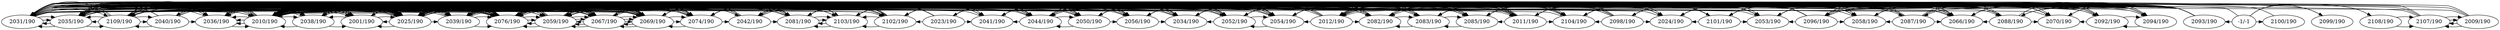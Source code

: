 // The BOM Structure
digraph {
	"2031/190" [label="2031/190"]
	"2040/190" [label="2040/190"]
		"2040/190" -> "2031/190" [constraint=false]
	"2035/190" [label="2035/190"]
	"2040/190" [label="2040/190"]
		"2040/190" -> "2035/190" [constraint=false]
	"2036/190" [label="2036/190"]
	"2040/190" [label="2040/190"]
		"2040/190" -> "2036/190" [constraint=false]
	"2038/190" [label="2038/190"]
	"2040/190" [label="2040/190"]
		"2040/190" -> "2038/190" [constraint=false]
	"2041/190" [label="2041/190"]
	"2040/190" [label="2040/190"]
		"2040/190" -> "2041/190" [constraint=false]
	"2044/190" [label="2044/190"]
	"2040/190" [label="2040/190"]
		"2040/190" -> "2044/190" [constraint=false]
	"2050/190" [label="2050/190"]
	"2040/190" [label="2040/190"]
		"2040/190" -> "2050/190" [constraint=false]
	"2052/190" [label="2052/190"]
	"2040/190" [label="2040/190"]
		"2040/190" -> "2052/190" [constraint=false]
	"2054/190" [label="2054/190"]
	"2040/190" [label="2040/190"]
		"2040/190" -> "2054/190" [constraint=false]
	"2056/190" [label="2056/190"]
	"2040/190" [label="2040/190"]
		"2040/190" -> "2056/190" [constraint=false]
	"2109/190" [label="2109/190"]
	"2040/190" [label="2040/190"]
		"2040/190" -> "2109/190" [constraint=false]
	"2010/190" [label="2010/190"]
	"2039/190" [label="2039/190"]
		"2039/190" -> "2010/190" [constraint=false]
	"2076/190" [label="2076/190"]
	"2039/190" [label="2039/190"]
		"2039/190" -> "2076/190" [constraint=false]
	"2102/190" [label="2102/190"]
	"2039/190" [label="2039/190"]
		"2039/190" -> "2102/190" [constraint=false]
	"2103/190" [label="2103/190"]
	"2039/190" [label="2039/190"]
		"2039/190" -> "2103/190" [constraint=false]
	"2010/190" [label="2010/190"]
	"2039/190" [label="2039/190"]
		"2039/190" -> "2010/190" [constraint=false]
	"2076/190" [label="2076/190"]
	"2039/190" [label="2039/190"]
		"2039/190" -> "2076/190" [constraint=false]
	"2102/190" [label="2102/190"]
	"2039/190" [label="2039/190"]
		"2039/190" -> "2102/190" [constraint=false]
	"2103/190" [label="2103/190"]
	"2039/190" [label="2039/190"]
		"2039/190" -> "2103/190" [constraint=false]
	"2001/190" [label="2001/190"]
	"2038/190" [label="2038/190"]
		"2038/190" -> "2001/190" [constraint=false]
	"2010/190" [label="2010/190"]
	"2038/190" [label="2038/190"]
		"2038/190" -> "2010/190" [constraint=false]
	"2025/190" [label="2025/190"]
	"2038/190" [label="2038/190"]
		"2038/190" -> "2025/190" [constraint=false]
	"2036/190" [label="2036/190"]
	"2038/190" [label="2038/190"]
		"2038/190" -> "2036/190" [constraint=false]
	"2109/190" [label="2109/190"]
	"2038/190" [label="2038/190"]
		"2038/190" -> "2109/190" [constraint=false]
	"2109/190" [label="2109/190"]
	"2036/190" [label="2036/190"]
		"2036/190" -> "2109/190" [constraint=false]
	"2001/190" [label="2001/190"]
	"2036/190" [label="2036/190"]
		"2036/190" -> "2001/190" [constraint=false]
	"2010/190" [label="2010/190"]
	"2036/190" [label="2036/190"]
		"2036/190" -> "2010/190" [constraint=false]
	"2035/190" [label="2035/190"]
	"2036/190" [label="2036/190"]
		"2036/190" -> "2035/190" [constraint=false]
	"2010/190" [label="2010/190"]
	"2035/190" [label="2035/190"]
		"2035/190" -> "2010/190" [constraint=false]
	"2025/190" [label="2025/190"]
	"2035/190" [label="2035/190"]
		"2035/190" -> "2025/190" [constraint=false]
	"2031/190" [label="2031/190"]
	"2035/190" [label="2035/190"]
		"2035/190" -> "2031/190" [constraint=false]
	"2059/190" [label="2059/190"]
	"2035/190" [label="2035/190"]
		"2035/190" -> "2059/190" [constraint=false]
	"2067/190" [label="2067/190"]
	"2035/190" [label="2035/190"]
		"2035/190" -> "2067/190" [constraint=false]
	"2069/190" [label="2069/190"]
	"2035/190" [label="2035/190"]
		"2035/190" -> "2069/190" [constraint=false]
	"2074/190" [label="2074/190"]
	"2035/190" [label="2035/190"]
		"2035/190" -> "2074/190" [constraint=false]
	"2076/190" [label="2076/190"]
	"2035/190" [label="2035/190"]
		"2035/190" -> "2076/190" [constraint=false]
	"2109/190" [label="2109/190"]
	"2035/190" [label="2035/190"]
		"2035/190" -> "2109/190" [constraint=false]
	"2010/190" [label="2010/190"]
	"2035/190" [label="2035/190"]
		"2035/190" -> "2010/190" [constraint=false]
	"2025/190" [label="2025/190"]
	"2035/190" [label="2035/190"]
		"2035/190" -> "2025/190" [constraint=false]
	"2031/190" [label="2031/190"]
	"2035/190" [label="2035/190"]
		"2035/190" -> "2031/190" [constraint=false]
	"2059/190" [label="2059/190"]
	"2035/190" [label="2035/190"]
		"2035/190" -> "2059/190" [constraint=false]
	"2067/190" [label="2067/190"]
	"2035/190" [label="2035/190"]
		"2035/190" -> "2067/190" [constraint=false]
	"2069/190" [label="2069/190"]
	"2035/190" [label="2035/190"]
		"2035/190" -> "2069/190" [constraint=false]
	"2074/190" [label="2074/190"]
	"2035/190" [label="2035/190"]
		"2035/190" -> "2074/190" [constraint=false]
	"2076/190" [label="2076/190"]
	"2035/190" [label="2035/190"]
		"2035/190" -> "2076/190" [constraint=false]
	"2109/190" [label="2109/190"]
	"2034/190" [label="2034/190"]
		"2034/190" -> "2109/190" [constraint=false]
	"2001/190" [label="2001/190"]
	"2034/190" [label="2034/190"]
		"2034/190" -> "2001/190" [constraint=false]
	"2010/190" [label="2010/190"]
	"2034/190" [label="2034/190"]
		"2034/190" -> "2010/190" [constraint=false]
	"2025/190" [label="2025/190"]
	"2034/190" [label="2034/190"]
		"2034/190" -> "2025/190" [constraint=false]
	"2031/190" [label="2031/190"]
	"2034/190" [label="2034/190"]
		"2034/190" -> "2031/190" [constraint=false]
	"2010/190" [label="2010/190"]
	"2031/190" [label="2031/190"]
		"2031/190" -> "2010/190" [constraint=false]
	"2025/190" [label="2025/190"]
	"2031/190" [label="2031/190"]
		"2031/190" -> "2025/190" [constraint=false]
	"2035/190" [label="2035/190"]
	"2031/190" [label="2031/190"]
		"2031/190" -> "2035/190" [constraint=false]
	"2059/190" [label="2059/190"]
	"2031/190" [label="2031/190"]
		"2031/190" -> "2059/190" [constraint=false]
	"2067/190" [label="2067/190"]
	"2031/190" [label="2031/190"]
		"2031/190" -> "2067/190" [constraint=false]
	"2069/190" [label="2069/190"]
	"2031/190" [label="2031/190"]
		"2031/190" -> "2069/190" [constraint=false]
	"2074/190" [label="2074/190"]
	"2031/190" [label="2031/190"]
		"2031/190" -> "2074/190" [constraint=false]
	"2076/190" [label="2076/190"]
	"2031/190" [label="2031/190"]
		"2031/190" -> "2076/190" [constraint=false]
	"2010/190" [label="2010/190"]
	"2031/190" [label="2031/190"]
		"2031/190" -> "2010/190" [constraint=false]
	"2025/190" [label="2025/190"]
	"2031/190" [label="2031/190"]
		"2031/190" -> "2025/190" [constraint=false]
	"2035/190" [label="2035/190"]
	"2031/190" [label="2031/190"]
		"2031/190" -> "2035/190" [constraint=false]
	"2059/190" [label="2059/190"]
	"2031/190" [label="2031/190"]
		"2031/190" -> "2059/190" [constraint=false]
	"2067/190" [label="2067/190"]
	"2031/190" [label="2031/190"]
		"2031/190" -> "2067/190" [constraint=false]
	"2069/190" [label="2069/190"]
	"2031/190" [label="2031/190"]
		"2031/190" -> "2069/190" [constraint=false]
	"2074/190" [label="2074/190"]
	"2031/190" [label="2031/190"]
		"2031/190" -> "2074/190" [constraint=false]
	"2076/190" [label="2076/190"]
	"2031/190" [label="2031/190"]
		"2031/190" -> "2076/190" [constraint=false]
	"2109/190" [label="2109/190"]
	"2031/190" [label="2031/190"]
		"2031/190" -> "2109/190" [constraint=false]
	"2010/190" [label="2010/190"]
	"2025/190" [label="2025/190"]
		"2025/190" -> "2010/190" [constraint=false]
	"2039/190" [label="2039/190"]
	"2025/190" [label="2025/190"]
		"2025/190" -> "2039/190" [constraint=false]
	"2042/190" [label="2042/190"]
	"2025/190" [label="2025/190"]
		"2025/190" -> "2042/190" [constraint=false]
	"2076/190" [label="2076/190"]
	"2025/190" [label="2025/190"]
		"2025/190" -> "2076/190" [constraint=false]
	"2081/190" [label="2081/190"]
	"2025/190" [label="2025/190"]
		"2025/190" -> "2081/190" [constraint=false]
	"2082/190" [label="2082/190"]
	"2025/190" [label="2025/190"]
		"2025/190" -> "2082/190" [constraint=false]
	"2083/190" [label="2083/190"]
	"2025/190" [label="2025/190"]
		"2025/190" -> "2083/190" [constraint=false]
	"2085/190" [label="2085/190"]
	"2025/190" [label="2025/190"]
		"2025/190" -> "2085/190" [constraint=false]
	"2010/190" [label="2010/190"]
	"2025/190" [label="2025/190"]
		"2025/190" -> "2010/190" [constraint=false]
	"2031/190" [label="2031/190"]
	"2025/190" [label="2025/190"]
		"2025/190" -> "2031/190" [constraint=false]
	"2035/190" [label="2035/190"]
	"2025/190" [label="2025/190"]
		"2025/190" -> "2035/190" [constraint=false]
	"2059/190" [label="2059/190"]
	"2025/190" [label="2025/190"]
		"2025/190" -> "2059/190" [constraint=false]
	"2067/190" [label="2067/190"]
	"2025/190" [label="2025/190"]
		"2025/190" -> "2067/190" [constraint=false]
	"2069/190" [label="2069/190"]
	"2025/190" [label="2025/190"]
		"2025/190" -> "2069/190" [constraint=false]
	"2074/190" [label="2074/190"]
	"2025/190" [label="2025/190"]
		"2025/190" -> "2074/190" [constraint=false]
	"2076/190" [label="2076/190"]
	"2025/190" [label="2025/190"]
		"2025/190" -> "2076/190" [constraint=false]
	"2001/190" [label="2001/190"]
	"2025/190" [label="2025/190"]
		"2025/190" -> "2001/190" [constraint=false]
	"2010/190" [label="2010/190"]
	"2025/190" [label="2025/190"]
		"2025/190" -> "2010/190" [constraint=false]
	"2031/190" [label="2031/190"]
	"2025/190" [label="2025/190"]
		"2025/190" -> "2031/190" [constraint=false]
	"2034/190" [label="2034/190"]
	"2025/190" [label="2025/190"]
		"2025/190" -> "2034/190" [constraint=false]
	"2001/190" [label="2001/190"]
	"2025/190" [label="2025/190"]
		"2025/190" -> "2001/190" [constraint=false]
	"2010/190" [label="2010/190"]
	"2025/190" [label="2025/190"]
		"2025/190" -> "2010/190" [constraint=false]
	"2036/190" [label="2036/190"]
	"2025/190" [label="2025/190"]
		"2025/190" -> "2036/190" [constraint=false]
	"2038/190" [label="2038/190"]
	"2025/190" [label="2025/190"]
		"2025/190" -> "2038/190" [constraint=false]
	"2010/190" [label="2010/190"]
	"2025/190" [label="2025/190"]
		"2025/190" -> "2010/190" [constraint=false]
	"2031/190" [label="2031/190"]
	"2025/190" [label="2025/190"]
		"2025/190" -> "2031/190" [constraint=false]
	"2035/190" [label="2035/190"]
	"2025/190" [label="2025/190"]
		"2025/190" -> "2035/190" [constraint=false]
	"2059/190" [label="2059/190"]
	"2025/190" [label="2025/190"]
		"2025/190" -> "2059/190" [constraint=false]
	"2067/190" [label="2067/190"]
	"2025/190" [label="2025/190"]
		"2025/190" -> "2067/190" [constraint=false]
	"2069/190" [label="2069/190"]
	"2025/190" [label="2025/190"]
		"2025/190" -> "2069/190" [constraint=false]
	"2074/190" [label="2074/190"]
	"2025/190" [label="2025/190"]
		"2025/190" -> "2074/190" [constraint=false]
	"2076/190" [label="2076/190"]
	"2025/190" [label="2025/190"]
		"2025/190" -> "2076/190" [constraint=false]
	"2039/190" [label="2039/190"]
	"2074/190" [label="2074/190"]
		"2074/190" -> "2039/190" [constraint=false]
	"2042/190" [label="2042/190"]
	"2074/190" [label="2074/190"]
		"2074/190" -> "2042/190" [constraint=false]
	"2059/190" [label="2059/190"]
	"2074/190" [label="2074/190"]
		"2074/190" -> "2059/190" [constraint=false]
	"2069/190" [label="2069/190"]
	"2074/190" [label="2074/190"]
		"2074/190" -> "2069/190" [constraint=false]
	"2104/190" [label="2104/190"]
	"2074/190" [label="2074/190"]
		"2074/190" -> "2104/190" [constraint=false]
	"2109/190" [label="2109/190"]
	"2074/190" [label="2074/190"]
		"2074/190" -> "2109/190" [constraint=false]
	"2109/190" [label="2109/190"]
	"2024/190" [label="2024/190"]
		"2024/190" -> "2109/190" [constraint=false]
	"2025/190" [label="2025/190"]
	"2024/190" [label="2024/190"]
		"2024/190" -> "2025/190" [constraint=false]
	"2024/190" [label="2024/190"]
	"2023/190" [label="2023/190"]
		"2023/190" -> "2024/190" [constraint=false]
	"2109/190" [label="2109/190"]
	"2023/190" [label="2023/190"]
		"2023/190" -> "2109/190" [constraint=false]
	"2053/190" [label="2053/190"]
	"2023/190" [label="2023/190"]
		"2023/190" -> "2053/190" [constraint=false]
	"2052/190" [label="2052/190"]
	"2023/190" [label="2023/190"]
		"2023/190" -> "2052/190" [constraint=false]
	"2036/190" [label="2036/190"]
	"2023/190" [label="2023/190"]
		"2023/190" -> "2036/190" [constraint=false]
	"2044/190" [label="2044/190"]
	"2023/190" [label="2023/190"]
		"2023/190" -> "2044/190" [constraint=false]
	"2058/190" [label="2058/190"]
	"2023/190" [label="2023/190"]
		"2023/190" -> "2058/190" [constraint=false]
	"2035/190" [label="2035/190"]
	"2023/190" [label="2023/190"]
		"2023/190" -> "2035/190" [constraint=false]
	"2067/190" [label="2067/190"]
	"2023/190" [label="2023/190"]
		"2023/190" -> "2067/190" [constraint=false]
	"2041/190" [label="2041/190"]
	"2023/190" [label="2023/190"]
		"2023/190" -> "2041/190" [constraint=false]
	"2074/190" [label="2074/190"]
	"2023/190" [label="2023/190"]
		"2023/190" -> "2074/190" [constraint=false]
	"2054/190" [label="2054/190"]
	"2023/190" [label="2023/190"]
		"2023/190" -> "2054/190" [constraint=false]
	"2081/190" [label="2081/190"]
	"2023/190" [label="2023/190"]
		"2023/190" -> "2081/190" [constraint=false]
	"2038/190" [label="2038/190"]
	"2023/190" [label="2023/190"]
		"2023/190" -> "2038/190" [constraint=false]
	"2069/190" [label="2069/190"]
	"2023/190" [label="2023/190"]
		"2023/190" -> "2069/190" [constraint=false]
	"2034/190" [label="2034/190"]
	"2023/190" [label="2023/190"]
		"2023/190" -> "2034/190" [constraint=false]
	"2066/190" [label="2066/190"]
	"2023/190" [label="2023/190"]
		"2023/190" -> "2066/190" [constraint=false]
	"2056/190" [label="2056/190"]
	"2023/190" [label="2023/190"]
		"2023/190" -> "2056/190" [constraint=false]
	"2050/190" [label="2050/190"]
	"2023/190" [label="2023/190"]
		"2023/190" -> "2050/190" [constraint=false]
	"2070/190" [label="2070/190"]
	"2023/190" [label="2023/190"]
		"2023/190" -> "2070/190" [constraint=false]
	"2031/190" [label="2031/190"]
	"2023/190" [label="2023/190"]
		"2023/190" -> "2031/190" [constraint=false]
	"2104/190" [label="2104/190"]
	"2023/190" [label="2023/190"]
		"2023/190" -> "2104/190" [constraint=false]
	"2001/190" [label="2001/190"]
	"2023/190" [label="2023/190"]
		"2023/190" -> "2001/190" [constraint=false]
	"2010/190" [label="2010/190"]
	"2023/190" [label="2023/190"]
		"2023/190" -> "2010/190" [constraint=false]
	"2025/190" [label="2025/190"]
	"2023/190" [label="2023/190"]
		"2023/190" -> "2025/190" [constraint=false]
	"2059/190" [label="2059/190"]
	"2023/190" [label="2023/190"]
		"2023/190" -> "2059/190" [constraint=false]
	"2076/190" [label="2076/190"]
	"2023/190" [label="2023/190"]
		"2023/190" -> "2076/190" [constraint=false]
	"2042/190" [label="2042/190"]
	"2023/190" [label="2023/190"]
		"2023/190" -> "2042/190" [constraint=false]
	"2082/190" [label="2082/190"]
	"2023/190" [label="2023/190"]
		"2023/190" -> "2082/190" [constraint=false]
	"2083/190" [label="2083/190"]
	"2023/190" [label="2023/190"]
		"2023/190" -> "2083/190" [constraint=false]
	"2085/190" [label="2085/190"]
	"2023/190" [label="2023/190"]
		"2023/190" -> "2085/190" [constraint=false]
	"2039/190" [label="2039/190"]
	"2023/190" [label="2023/190"]
		"2023/190" -> "2039/190" [constraint=false]
	"2102/190" [label="2102/190"]
	"2023/190" [label="2023/190"]
		"2023/190" -> "2102/190" [constraint=false]
	"2103/190" [label="2103/190"]
	"2023/190" [label="2023/190"]
		"2023/190" -> "2103/190" [constraint=false]
	"2010/190" [label="2010/190"]
	"2012/190" [label="2012/190"]
		"2012/190" -> "2010/190" [constraint=false]
	"2011/190" [label="2011/190"]
	"2012/190" [label="2012/190"]
		"2012/190" -> "2011/190" [constraint=false]
	"2010/190" [label="2010/190"]
	"2012/190" [label="2012/190"]
		"2012/190" -> "2010/190" [constraint=false]
	"2011/190" [label="2011/190"]
	"2012/190" [label="2012/190"]
		"2012/190" -> "2011/190" [constraint=false]
	"2109/190" [label="2109/190"]
	"2012/190" [label="2012/190"]
		"2012/190" -> "2109/190" [constraint=false]
	"2053/190" [label="2053/190"]
	"2012/190" [label="2012/190"]
		"2012/190" -> "2053/190" [constraint=false]
	"2052/190" [label="2052/190"]
	"2012/190" [label="2012/190"]
		"2012/190" -> "2052/190" [constraint=false]
	"2036/190" [label="2036/190"]
	"2012/190" [label="2012/190"]
		"2012/190" -> "2036/190" [constraint=false]
	"2044/190" [label="2044/190"]
	"2012/190" [label="2012/190"]
		"2012/190" -> "2044/190" [constraint=false]
	"2058/190" [label="2058/190"]
	"2012/190" [label="2012/190"]
		"2012/190" -> "2058/190" [constraint=false]
	"2035/190" [label="2035/190"]
	"2012/190" [label="2012/190"]
		"2012/190" -> "2035/190" [constraint=false]
	"2067/190" [label="2067/190"]
	"2012/190" [label="2012/190"]
		"2012/190" -> "2067/190" [constraint=false]
	"2041/190" [label="2041/190"]
	"2012/190" [label="2012/190"]
		"2012/190" -> "2041/190" [constraint=false]
	"2024/190" [label="2024/190"]
	"2012/190" [label="2012/190"]
		"2012/190" -> "2024/190" [constraint=false]
	"2074/190" [label="2074/190"]
	"2012/190" [label="2012/190"]
		"2012/190" -> "2074/190" [constraint=false]
	"2054/190" [label="2054/190"]
	"2012/190" [label="2012/190"]
		"2012/190" -> "2054/190" [constraint=false]
	"2081/190" [label="2081/190"]
	"2012/190" [label="2012/190"]
		"2012/190" -> "2081/190" [constraint=false]
	"2038/190" [label="2038/190"]
	"2012/190" [label="2012/190"]
		"2012/190" -> "2038/190" [constraint=false]
	"2069/190" [label="2069/190"]
	"2012/190" [label="2012/190"]
		"2012/190" -> "2069/190" [constraint=false]
	"2034/190" [label="2034/190"]
	"2012/190" [label="2012/190"]
		"2012/190" -> "2034/190" [constraint=false]
	"2066/190" [label="2066/190"]
	"2012/190" [label="2012/190"]
		"2012/190" -> "2066/190" [constraint=false]
	"2056/190" [label="2056/190"]
	"2012/190" [label="2012/190"]
		"2012/190" -> "2056/190" [constraint=false]
	"2050/190" [label="2050/190"]
	"2012/190" [label="2012/190"]
		"2012/190" -> "2050/190" [constraint=false]
	"2070/190" [label="2070/190"]
	"2012/190" [label="2012/190"]
		"2012/190" -> "2070/190" [constraint=false]
	"2031/190" [label="2031/190"]
	"2012/190" [label="2012/190"]
		"2012/190" -> "2031/190" [constraint=false]
	"2104/190" [label="2104/190"]
	"2012/190" [label="2012/190"]
		"2012/190" -> "2104/190" [constraint=false]
	"2001/190" [label="2001/190"]
	"2012/190" [label="2012/190"]
		"2012/190" -> "2001/190" [constraint=false]
	"2025/190" [label="2025/190"]
	"2012/190" [label="2012/190"]
		"2012/190" -> "2025/190" [constraint=false]
	"2059/190" [label="2059/190"]
	"2012/190" [label="2012/190"]
		"2012/190" -> "2059/190" [constraint=false]
	"2076/190" [label="2076/190"]
	"2012/190" [label="2012/190"]
		"2012/190" -> "2076/190" [constraint=false]
	"2042/190" [label="2042/190"]
	"2012/190" [label="2012/190"]
		"2012/190" -> "2042/190" [constraint=false]
	"2082/190" [label="2082/190"]
	"2012/190" [label="2012/190"]
		"2012/190" -> "2082/190" [constraint=false]
	"2083/190" [label="2083/190"]
	"2012/190" [label="2012/190"]
		"2012/190" -> "2083/190" [constraint=false]
	"2085/190" [label="2085/190"]
	"2012/190" [label="2012/190"]
		"2012/190" -> "2085/190" [constraint=false]
	"2039/190" [label="2039/190"]
	"2012/190" [label="2012/190"]
		"2012/190" -> "2039/190" [constraint=false]
	"2102/190" [label="2102/190"]
	"2012/190" [label="2012/190"]
		"2012/190" -> "2102/190" [constraint=false]
	"2103/190" [label="2103/190"]
	"2012/190" [label="2012/190"]
		"2012/190" -> "2103/190" [constraint=false]
	"2010/190" [label="2010/190"]
	"2011/190" [label="2011/190"]
		"2011/190" -> "2010/190" [constraint=false]
	"2012/190" [label="2012/190"]
	"2011/190" [label="2011/190"]
		"2011/190" -> "2012/190" [constraint=false]
	"2010/190" [label="2010/190"]
	"2011/190" [label="2011/190"]
		"2011/190" -> "2010/190" [constraint=false]
	"2012/190" [label="2012/190"]
	"2011/190" [label="2011/190"]
		"2011/190" -> "2012/190" [constraint=false]
	"2109/190" [label="2109/190"]
	"2011/190" [label="2011/190"]
		"2011/190" -> "2109/190" [constraint=false]
	"2053/190" [label="2053/190"]
	"2011/190" [label="2011/190"]
		"2011/190" -> "2053/190" [constraint=false]
	"2052/190" [label="2052/190"]
	"2011/190" [label="2011/190"]
		"2011/190" -> "2052/190" [constraint=false]
	"2036/190" [label="2036/190"]
	"2011/190" [label="2011/190"]
		"2011/190" -> "2036/190" [constraint=false]
	"2044/190" [label="2044/190"]
	"2011/190" [label="2011/190"]
		"2011/190" -> "2044/190" [constraint=false]
	"2058/190" [label="2058/190"]
	"2011/190" [label="2011/190"]
		"2011/190" -> "2058/190" [constraint=false]
	"2035/190" [label="2035/190"]
	"2011/190" [label="2011/190"]
		"2011/190" -> "2035/190" [constraint=false]
	"2067/190" [label="2067/190"]
	"2011/190" [label="2011/190"]
		"2011/190" -> "2067/190" [constraint=false]
	"2041/190" [label="2041/190"]
	"2011/190" [label="2011/190"]
		"2011/190" -> "2041/190" [constraint=false]
	"2024/190" [label="2024/190"]
	"2011/190" [label="2011/190"]
		"2011/190" -> "2024/190" [constraint=false]
	"2074/190" [label="2074/190"]
	"2011/190" [label="2011/190"]
		"2011/190" -> "2074/190" [constraint=false]
	"2054/190" [label="2054/190"]
	"2011/190" [label="2011/190"]
		"2011/190" -> "2054/190" [constraint=false]
	"2081/190" [label="2081/190"]
	"2011/190" [label="2011/190"]
		"2011/190" -> "2081/190" [constraint=false]
	"2038/190" [label="2038/190"]
	"2011/190" [label="2011/190"]
		"2011/190" -> "2038/190" [constraint=false]
	"2069/190" [label="2069/190"]
	"2011/190" [label="2011/190"]
		"2011/190" -> "2069/190" [constraint=false]
	"2034/190" [label="2034/190"]
	"2011/190" [label="2011/190"]
		"2011/190" -> "2034/190" [constraint=false]
	"2066/190" [label="2066/190"]
	"2011/190" [label="2011/190"]
		"2011/190" -> "2066/190" [constraint=false]
	"2056/190" [label="2056/190"]
	"2011/190" [label="2011/190"]
		"2011/190" -> "2056/190" [constraint=false]
	"2050/190" [label="2050/190"]
	"2011/190" [label="2011/190"]
		"2011/190" -> "2050/190" [constraint=false]
	"2070/190" [label="2070/190"]
	"2011/190" [label="2011/190"]
		"2011/190" -> "2070/190" [constraint=false]
	"2031/190" [label="2031/190"]
	"2011/190" [label="2011/190"]
		"2011/190" -> "2031/190" [constraint=false]
	"2104/190" [label="2104/190"]
	"2011/190" [label="2011/190"]
		"2011/190" -> "2104/190" [constraint=false]
	"2001/190" [label="2001/190"]
	"2011/190" [label="2011/190"]
		"2011/190" -> "2001/190" [constraint=false]
	"2025/190" [label="2025/190"]
	"2011/190" [label="2011/190"]
		"2011/190" -> "2025/190" [constraint=false]
	"2059/190" [label="2059/190"]
	"2011/190" [label="2011/190"]
		"2011/190" -> "2059/190" [constraint=false]
	"2076/190" [label="2076/190"]
	"2011/190" [label="2011/190"]
		"2011/190" -> "2076/190" [constraint=false]
	"2042/190" [label="2042/190"]
	"2011/190" [label="2011/190"]
		"2011/190" -> "2042/190" [constraint=false]
	"2082/190" [label="2082/190"]
	"2011/190" [label="2011/190"]
		"2011/190" -> "2082/190" [constraint=false]
	"2083/190" [label="2083/190"]
	"2011/190" [label="2011/190"]
		"2011/190" -> "2083/190" [constraint=false]
	"2085/190" [label="2085/190"]
	"2011/190" [label="2011/190"]
		"2011/190" -> "2085/190" [constraint=false]
	"2039/190" [label="2039/190"]
	"2011/190" [label="2011/190"]
		"2011/190" -> "2039/190" [constraint=false]
	"2102/190" [label="2102/190"]
	"2011/190" [label="2011/190"]
		"2011/190" -> "2102/190" [constraint=false]
	"2103/190" [label="2103/190"]
	"2011/190" [label="2011/190"]
		"2011/190" -> "2103/190" [constraint=false]
	"2001/190" [label="2001/190"]
	"2010/190" [label="2010/190"]
		"2010/190" -> "2001/190" [constraint=false]
	"2025/190" [label="2025/190"]
	"2010/190" [label="2010/190"]
		"2010/190" -> "2025/190" [constraint=false]
	"2031/190" [label="2031/190"]
	"2010/190" [label="2010/190"]
		"2010/190" -> "2031/190" [constraint=false]
	"2034/190" [label="2034/190"]
	"2010/190" [label="2010/190"]
		"2010/190" -> "2034/190" [constraint=false]
	"2001/190" [label="2001/190"]
	"2010/190" [label="2010/190"]
		"2010/190" -> "2001/190" [constraint=false]
	"2035/190" [label="2035/190"]
	"2010/190" [label="2010/190"]
		"2010/190" -> "2035/190" [constraint=false]
	"2036/190" [label="2036/190"]
	"2010/190" [label="2010/190"]
		"2010/190" -> "2036/190" [constraint=false]
	"2036/190" [label="2036/190"]
	"2010/190" [label="2010/190"]
		"2010/190" -> "2036/190" [constraint=false]
	"2039/190" [label="2039/190"]
	"2010/190" [label="2010/190"]
		"2010/190" -> "2039/190" [constraint=false]
	"2076/190" [label="2076/190"]
	"2010/190" [label="2010/190"]
		"2010/190" -> "2076/190" [constraint=false]
	"2102/190" [label="2102/190"]
	"2010/190" [label="2010/190"]
		"2010/190" -> "2102/190" [constraint=false]
	"2103/190" [label="2103/190"]
	"2010/190" [label="2010/190"]
		"2010/190" -> "2103/190" [constraint=false]
	"2025/190" [label="2025/190"]
	"2010/190" [label="2010/190"]
		"2010/190" -> "2025/190" [constraint=false]
	"2031/190" [label="2031/190"]
	"2010/190" [label="2010/190"]
		"2010/190" -> "2031/190" [constraint=false]
	"2035/190" [label="2035/190"]
	"2010/190" [label="2010/190"]
		"2010/190" -> "2035/190" [constraint=false]
	"2059/190" [label="2059/190"]
	"2010/190" [label="2010/190"]
		"2010/190" -> "2059/190" [constraint=false]
	"2067/190" [label="2067/190"]
	"2010/190" [label="2010/190"]
		"2010/190" -> "2067/190" [constraint=false]
	"2069/190" [label="2069/190"]
	"2010/190" [label="2010/190"]
		"2010/190" -> "2069/190" [constraint=false]
	"2074/190" [label="2074/190"]
	"2010/190" [label="2010/190"]
		"2010/190" -> "2074/190" [constraint=false]
	"2076/190" [label="2076/190"]
	"2010/190" [label="2010/190"]
		"2010/190" -> "2076/190" [constraint=false]
	"2039/190" [label="2039/190"]
	"2010/190" [label="2010/190"]
		"2010/190" -> "2039/190" [constraint=false]
	"2076/190" [label="2076/190"]
	"2010/190" [label="2010/190"]
		"2010/190" -> "2076/190" [constraint=false]
	"2102/190" [label="2102/190"]
	"2010/190" [label="2010/190"]
		"2010/190" -> "2102/190" [constraint=false]
	"2103/190" [label="2103/190"]
	"2010/190" [label="2010/190"]
		"2010/190" -> "2103/190" [constraint=false]
	"2025/190" [label="2025/190"]
	"2010/190" [label="2010/190"]
		"2010/190" -> "2025/190" [constraint=false]
	"2031/190" [label="2031/190"]
	"2010/190" [label="2010/190"]
		"2010/190" -> "2031/190" [constraint=false]
	"2035/190" [label="2035/190"]
	"2010/190" [label="2010/190"]
		"2010/190" -> "2035/190" [constraint=false]
	"2059/190" [label="2059/190"]
	"2010/190" [label="2010/190"]
		"2010/190" -> "2059/190" [constraint=false]
	"2067/190" [label="2067/190"]
	"2010/190" [label="2010/190"]
		"2010/190" -> "2067/190" [constraint=false]
	"2069/190" [label="2069/190"]
	"2010/190" [label="2010/190"]
		"2010/190" -> "2069/190" [constraint=false]
	"2074/190" [label="2074/190"]
	"2010/190" [label="2010/190"]
		"2010/190" -> "2074/190" [constraint=false]
	"2076/190" [label="2076/190"]
	"2010/190" [label="2010/190"]
		"2010/190" -> "2076/190" [constraint=false]
	"2001/190" [label="2001/190"]
	"2010/190" [label="2010/190"]
		"2010/190" -> "2001/190" [constraint=false]
	"2039/190" [label="2039/190"]
	"2010/190" [label="2010/190"]
		"2010/190" -> "2039/190" [constraint=false]
	"2066/190" [label="2066/190"]
	"2010/190" [label="2010/190"]
		"2010/190" -> "2066/190" [constraint=false]
	"2069/190" [label="2069/190"]
	"2010/190" [label="2010/190"]
		"2010/190" -> "2069/190" [constraint=false]
	"2001/190" [label="2001/190"]
	"2010/190" [label="2010/190"]
		"2010/190" -> "2001/190" [constraint=false]
	"2025/190" [label="2025/190"]
	"2010/190" [label="2010/190"]
		"2010/190" -> "2025/190" [constraint=false]
	"2036/190" [label="2036/190"]
	"2010/190" [label="2010/190"]
		"2010/190" -> "2036/190" [constraint=false]
	"2038/190" [label="2038/190"]
	"2010/190" [label="2010/190"]
		"2010/190" -> "2038/190" [constraint=false]
	"2025/190" [label="2025/190"]
	"2010/190" [label="2010/190"]
		"2010/190" -> "2025/190" [constraint=false]
	"2039/190" [label="2039/190"]
	"2010/190" [label="2010/190"]
		"2010/190" -> "2039/190" [constraint=false]
	"2042/190" [label="2042/190"]
	"2010/190" [label="2010/190"]
		"2010/190" -> "2042/190" [constraint=false]
	"2076/190" [label="2076/190"]
	"2010/190" [label="2010/190"]
		"2010/190" -> "2076/190" [constraint=false]
	"2081/190" [label="2081/190"]
	"2010/190" [label="2010/190"]
		"2010/190" -> "2081/190" [constraint=false]
	"2082/190" [label="2082/190"]
	"2010/190" [label="2010/190"]
		"2010/190" -> "2082/190" [constraint=false]
	"2083/190" [label="2083/190"]
	"2010/190" [label="2010/190"]
		"2010/190" -> "2083/190" [constraint=false]
	"2085/190" [label="2085/190"]
	"2010/190" [label="2010/190"]
		"2010/190" -> "2085/190" [constraint=false]
	"2012/190" [label="2012/190"]
	"2009/190" [label="2009/190"]
		"2009/190" -> "2012/190" [constraint=false]
	"2107/190" [label="2107/190"]
	"2009/190" [label="2009/190"]
		"2009/190" -> "2107/190" [constraint=false]
	"2012/190" [label="2012/190"]
	"2009/190" [label="2009/190"]
		"2009/190" -> "2012/190" [constraint=false]
	"2107/190" [label="2107/190"]
	"2009/190" [label="2009/190"]
		"2009/190" -> "2107/190" [constraint=false]
	"2011/190" [label="2011/190"]
	"2009/190" [label="2009/190"]
		"2009/190" -> "2011/190" [constraint=false]
	"2010/190" [label="2010/190"]
	"2001/190" [label="2001/190"]
		"2001/190" -> "2010/190" [constraint=false]
	"2025/190" [label="2025/190"]
	"2001/190" [label="2001/190"]
		"2001/190" -> "2025/190" [constraint=false]
	"2036/190" [label="2036/190"]
	"2001/190" [label="2001/190"]
		"2001/190" -> "2036/190" [constraint=false]
	"2038/190" [label="2038/190"]
	"2001/190" [label="2001/190"]
		"2001/190" -> "2038/190" [constraint=false]
	"2035/190" [label="2035/190"]
	"2098/190" [label="2098/190"]
		"2098/190" -> "2035/190" [constraint=false]
	"2036/190" [label="2036/190"]
	"2098/190" [label="2098/190"]
		"2098/190" -> "2036/190" [constraint=false]
	"2103/190" [label="2103/190"]
	"2098/190" [label="2098/190"]
		"2098/190" -> "2103/190" [constraint=false]
	"2035/190" [label="2035/190"]
	"2098/190" [label="2098/190"]
		"2098/190" -> "2035/190" [constraint=false]
	"2036/190" [label="2036/190"]
	"2098/190" [label="2098/190"]
		"2098/190" -> "2036/190" [constraint=false]
	"2101/190" [label="2101/190"]
	"2098/190" [label="2098/190"]
		"2098/190" -> "2101/190" [constraint=false]
	"2109/190" [label="2109/190"]
	"2098/190" [label="2098/190"]
		"2098/190" -> "2109/190" [constraint=false]
	"2053/190" [label="2053/190"]
	"2098/190" [label="2098/190"]
		"2098/190" -> "2053/190" [constraint=false]
	"2052/190" [label="2052/190"]
	"2098/190" [label="2098/190"]
		"2098/190" -> "2052/190" [constraint=false]
	"2044/190" [label="2044/190"]
	"2098/190" [label="2098/190"]
		"2098/190" -> "2044/190" [constraint=false]
	"2058/190" [label="2058/190"]
	"2098/190" [label="2098/190"]
		"2098/190" -> "2058/190" [constraint=false]
	"2067/190" [label="2067/190"]
	"2098/190" [label="2098/190"]
		"2098/190" -> "2067/190" [constraint=false]
	"2041/190" [label="2041/190"]
	"2098/190" [label="2098/190"]
		"2098/190" -> "2041/190" [constraint=false]
	"2024/190" [label="2024/190"]
	"2098/190" [label="2098/190"]
		"2098/190" -> "2024/190" [constraint=false]
	"2074/190" [label="2074/190"]
	"2098/190" [label="2098/190"]
		"2098/190" -> "2074/190" [constraint=false]
	"2054/190" [label="2054/190"]
	"2098/190" [label="2098/190"]
		"2098/190" -> "2054/190" [constraint=false]
	"2081/190" [label="2081/190"]
	"2098/190" [label="2098/190"]
		"2098/190" -> "2081/190" [constraint=false]
	"2038/190" [label="2038/190"]
	"2098/190" [label="2098/190"]
		"2098/190" -> "2038/190" [constraint=false]
	"2069/190" [label="2069/190"]
	"2098/190" [label="2098/190"]
		"2098/190" -> "2069/190" [constraint=false]
	"2034/190" [label="2034/190"]
	"2098/190" [label="2098/190"]
		"2098/190" -> "2034/190" [constraint=false]
	"2066/190" [label="2066/190"]
	"2098/190" [label="2098/190"]
		"2098/190" -> "2066/190" [constraint=false]
	"2056/190" [label="2056/190"]
	"2098/190" [label="2098/190"]
		"2098/190" -> "2056/190" [constraint=false]
	"2050/190" [label="2050/190"]
	"2098/190" [label="2098/190"]
		"2098/190" -> "2050/190" [constraint=false]
	"2070/190" [label="2070/190"]
	"2098/190" [label="2098/190"]
		"2098/190" -> "2070/190" [constraint=false]
	"2031/190" [label="2031/190"]
	"2098/190" [label="2098/190"]
		"2098/190" -> "2031/190" [constraint=false]
	"2104/190" [label="2104/190"]
	"2098/190" [label="2098/190"]
		"2098/190" -> "2104/190" [constraint=false]
	"2001/190" [label="2001/190"]
	"2098/190" [label="2098/190"]
		"2098/190" -> "2001/190" [constraint=false]
	"2010/190" [label="2010/190"]
	"2098/190" [label="2098/190"]
		"2098/190" -> "2010/190" [constraint=false]
	"2025/190" [label="2025/190"]
	"2098/190" [label="2098/190"]
		"2098/190" -> "2025/190" [constraint=false]
	"2059/190" [label="2059/190"]
	"2098/190" [label="2098/190"]
		"2098/190" -> "2059/190" [constraint=false]
	"2076/190" [label="2076/190"]
	"2098/190" [label="2098/190"]
		"2098/190" -> "2076/190" [constraint=false]
	"2042/190" [label="2042/190"]
	"2098/190" [label="2098/190"]
		"2098/190" -> "2042/190" [constraint=false]
	"2082/190" [label="2082/190"]
	"2098/190" [label="2098/190"]
		"2098/190" -> "2082/190" [constraint=false]
	"2083/190" [label="2083/190"]
	"2098/190" [label="2098/190"]
		"2098/190" -> "2083/190" [constraint=false]
	"2085/190" [label="2085/190"]
	"2098/190" [label="2098/190"]
		"2098/190" -> "2085/190" [constraint=false]
	"2039/190" [label="2039/190"]
	"2098/190" [label="2098/190"]
		"2098/190" -> "2039/190" [constraint=false]
	"2102/190" [label="2102/190"]
	"2098/190" [label="2098/190"]
		"2098/190" -> "2102/190" [constraint=false]
	"2066/190" [label="2066/190"]
	"2096/190" [label="2096/190"]
		"2096/190" -> "2066/190" [constraint=false]
	"2076/190" [label="2076/190"]
	"2096/190" [label="2096/190"]
		"2096/190" -> "2076/190" [constraint=false]
	"2082/190" [label="2082/190"]
	"2096/190" [label="2096/190"]
		"2096/190" -> "2082/190" [constraint=false]
	"2083/190" [label="2083/190"]
	"2096/190" [label="2096/190"]
		"2096/190" -> "2083/190" [constraint=false]
	"2085/190" [label="2085/190"]
	"2096/190" [label="2096/190"]
		"2096/190" -> "2085/190" [constraint=false]
	"2087/190" [label="2087/190"]
	"2096/190" [label="2096/190"]
		"2096/190" -> "2087/190" [constraint=false]
	"2088/190" [label="2088/190"]
	"2096/190" [label="2096/190"]
		"2096/190" -> "2088/190" [constraint=false]
	"2092/190" [label="2092/190"]
	"2096/190" [label="2096/190"]
		"2096/190" -> "2092/190" [constraint=false]
	"2094/190" [label="2094/190"]
	"2096/190" [label="2096/190"]
		"2096/190" -> "2094/190" [constraint=false]
	"2102/190" [label="2102/190"]
	"2096/190" [label="2096/190"]
		"2096/190" -> "2102/190" [constraint=false]
	"2103/190" [label="2103/190"]
	"2096/190" [label="2096/190"]
		"2096/190" -> "2103/190" [constraint=false]
	"2109/190" [label="2109/190"]
	"2096/190" [label="2096/190"]
		"2096/190" -> "2109/190" [constraint=false]
	"2053/190" [label="2053/190"]
	"2096/190" [label="2096/190"]
		"2096/190" -> "2053/190" [constraint=false]
	"2052/190" [label="2052/190"]
	"2096/190" [label="2096/190"]
		"2096/190" -> "2052/190" [constraint=false]
	"2036/190" [label="2036/190"]
	"2096/190" [label="2096/190"]
		"2096/190" -> "2036/190" [constraint=false]
	"2044/190" [label="2044/190"]
	"2096/190" [label="2096/190"]
		"2096/190" -> "2044/190" [constraint=false]
	"2058/190" [label="2058/190"]
	"2096/190" [label="2096/190"]
		"2096/190" -> "2058/190" [constraint=false]
	"2035/190" [label="2035/190"]
	"2096/190" [label="2096/190"]
		"2096/190" -> "2035/190" [constraint=false]
	"2067/190" [label="2067/190"]
	"2096/190" [label="2096/190"]
		"2096/190" -> "2067/190" [constraint=false]
	"2041/190" [label="2041/190"]
	"2096/190" [label="2096/190"]
		"2096/190" -> "2041/190" [constraint=false]
	"2024/190" [label="2024/190"]
	"2096/190" [label="2096/190"]
		"2096/190" -> "2024/190" [constraint=false]
	"2074/190" [label="2074/190"]
	"2096/190" [label="2096/190"]
		"2096/190" -> "2074/190" [constraint=false]
	"2054/190" [label="2054/190"]
	"2096/190" [label="2096/190"]
		"2096/190" -> "2054/190" [constraint=false]
	"2081/190" [label="2081/190"]
	"2096/190" [label="2096/190"]
		"2096/190" -> "2081/190" [constraint=false]
	"2038/190" [label="2038/190"]
	"2096/190" [label="2096/190"]
		"2096/190" -> "2038/190" [constraint=false]
	"2069/190" [label="2069/190"]
	"2096/190" [label="2096/190"]
		"2096/190" -> "2069/190" [constraint=false]
	"2034/190" [label="2034/190"]
	"2096/190" [label="2096/190"]
		"2096/190" -> "2034/190" [constraint=false]
	"2056/190" [label="2056/190"]
	"2096/190" [label="2096/190"]
		"2096/190" -> "2056/190" [constraint=false]
	"2050/190" [label="2050/190"]
	"2096/190" [label="2096/190"]
		"2096/190" -> "2050/190" [constraint=false]
	"2070/190" [label="2070/190"]
	"2096/190" [label="2096/190"]
		"2096/190" -> "2070/190" [constraint=false]
	"2031/190" [label="2031/190"]
	"2096/190" [label="2096/190"]
		"2096/190" -> "2031/190" [constraint=false]
	"2104/190" [label="2104/190"]
	"2096/190" [label="2096/190"]
		"2096/190" -> "2104/190" [constraint=false]
	"2001/190" [label="2001/190"]
	"2096/190" [label="2096/190"]
		"2096/190" -> "2001/190" [constraint=false]
	"2010/190" [label="2010/190"]
	"2096/190" [label="2096/190"]
		"2096/190" -> "2010/190" [constraint=false]
	"2025/190" [label="2025/190"]
	"2096/190" [label="2096/190"]
		"2096/190" -> "2025/190" [constraint=false]
	"2059/190" [label="2059/190"]
	"2096/190" [label="2096/190"]
		"2096/190" -> "2059/190" [constraint=false]
	"2042/190" [label="2042/190"]
	"2096/190" [label="2096/190"]
		"2096/190" -> "2042/190" [constraint=false]
	"2039/190" [label="2039/190"]
	"2096/190" [label="2096/190"]
		"2096/190" -> "2039/190" [constraint=false]
	"2069/190" [label="2069/190"]
	"2094/190" [label="2094/190"]
		"2094/190" -> "2069/190" [constraint=false]
	"2070/190" [label="2070/190"]
	"2094/190" [label="2094/190"]
		"2094/190" -> "2070/190" [constraint=false]
	"2088/190" [label="2088/190"]
	"2094/190" [label="2094/190"]
		"2094/190" -> "2088/190" [constraint=false]
	"2092/190" [label="2092/190"]
	"2094/190" [label="2094/190"]
		"2094/190" -> "2092/190" [constraint=false]
	"2096/190" [label="2096/190"]
	"2094/190" [label="2094/190"]
		"2094/190" -> "2096/190" [constraint=false]
	"2103/190" [label="2103/190"]
	"2094/190" [label="2094/190"]
		"2094/190" -> "2103/190" [constraint=false]
	"2109/190" [label="2109/190"]
	"2094/190" [label="2094/190"]
		"2094/190" -> "2109/190" [constraint=false]
	"2053/190" [label="2053/190"]
	"2094/190" [label="2094/190"]
		"2094/190" -> "2053/190" [constraint=false]
	"2052/190" [label="2052/190"]
	"2094/190" [label="2094/190"]
		"2094/190" -> "2052/190" [constraint=false]
	"2036/190" [label="2036/190"]
	"2094/190" [label="2094/190"]
		"2094/190" -> "2036/190" [constraint=false]
	"2044/190" [label="2044/190"]
	"2094/190" [label="2094/190"]
		"2094/190" -> "2044/190" [constraint=false]
	"2058/190" [label="2058/190"]
	"2094/190" [label="2094/190"]
		"2094/190" -> "2058/190" [constraint=false]
	"2035/190" [label="2035/190"]
	"2094/190" [label="2094/190"]
		"2094/190" -> "2035/190" [constraint=false]
	"2067/190" [label="2067/190"]
	"2094/190" [label="2094/190"]
		"2094/190" -> "2067/190" [constraint=false]
	"2041/190" [label="2041/190"]
	"2094/190" [label="2094/190"]
		"2094/190" -> "2041/190" [constraint=false]
	"2024/190" [label="2024/190"]
	"2094/190" [label="2094/190"]
		"2094/190" -> "2024/190" [constraint=false]
	"2074/190" [label="2074/190"]
	"2094/190" [label="2094/190"]
		"2094/190" -> "2074/190" [constraint=false]
	"2054/190" [label="2054/190"]
	"2094/190" [label="2094/190"]
		"2094/190" -> "2054/190" [constraint=false]
	"2081/190" [label="2081/190"]
	"2094/190" [label="2094/190"]
		"2094/190" -> "2081/190" [constraint=false]
	"2038/190" [label="2038/190"]
	"2094/190" [label="2094/190"]
		"2094/190" -> "2038/190" [constraint=false]
	"2034/190" [label="2034/190"]
	"2094/190" [label="2094/190"]
		"2094/190" -> "2034/190" [constraint=false]
	"2066/190" [label="2066/190"]
	"2094/190" [label="2094/190"]
		"2094/190" -> "2066/190" [constraint=false]
	"2056/190" [label="2056/190"]
	"2094/190" [label="2094/190"]
		"2094/190" -> "2056/190" [constraint=false]
	"2050/190" [label="2050/190"]
	"2094/190" [label="2094/190"]
		"2094/190" -> "2050/190" [constraint=false]
	"2031/190" [label="2031/190"]
	"2094/190" [label="2094/190"]
		"2094/190" -> "2031/190" [constraint=false]
	"2104/190" [label="2104/190"]
	"2094/190" [label="2094/190"]
		"2094/190" -> "2104/190" [constraint=false]
	"2001/190" [label="2001/190"]
	"2094/190" [label="2094/190"]
		"2094/190" -> "2001/190" [constraint=false]
	"2010/190" [label="2010/190"]
	"2094/190" [label="2094/190"]
		"2094/190" -> "2010/190" [constraint=false]
	"2025/190" [label="2025/190"]
	"2094/190" [label="2094/190"]
		"2094/190" -> "2025/190" [constraint=false]
	"2059/190" [label="2059/190"]
	"2094/190" [label="2094/190"]
		"2094/190" -> "2059/190" [constraint=false]
	"2076/190" [label="2076/190"]
	"2094/190" [label="2094/190"]
		"2094/190" -> "2076/190" [constraint=false]
	"2042/190" [label="2042/190"]
	"2094/190" [label="2094/190"]
		"2094/190" -> "2042/190" [constraint=false]
	"2082/190" [label="2082/190"]
	"2094/190" [label="2094/190"]
		"2094/190" -> "2082/190" [constraint=false]
	"2083/190" [label="2083/190"]
	"2094/190" [label="2094/190"]
		"2094/190" -> "2083/190" [constraint=false]
	"2085/190" [label="2085/190"]
	"2094/190" [label="2094/190"]
		"2094/190" -> "2085/190" [constraint=false]
	"2039/190" [label="2039/190"]
	"2094/190" [label="2094/190"]
		"2094/190" -> "2039/190" [constraint=false]
	"2102/190" [label="2102/190"]
	"2094/190" [label="2094/190"]
		"2094/190" -> "2102/190" [constraint=false]
	"2070/190" [label="2070/190"]
	"2093/190" [label="2093/190"]
		"2093/190" -> "2070/190" [constraint=false]
	"2096/190" [label="2096/190"]
	"2093/190" [label="2093/190"]
		"2093/190" -> "2096/190" [constraint=false]
	"2109/190" [label="2109/190"]
	"2093/190" [label="2093/190"]
		"2093/190" -> "2109/190" [constraint=false]
	"2053/190" [label="2053/190"]
	"2093/190" [label="2093/190"]
		"2093/190" -> "2053/190" [constraint=false]
	"2052/190" [label="2052/190"]
	"2093/190" [label="2093/190"]
		"2093/190" -> "2052/190" [constraint=false]
	"2036/190" [label="2036/190"]
	"2093/190" [label="2093/190"]
		"2093/190" -> "2036/190" [constraint=false]
	"2044/190" [label="2044/190"]
	"2093/190" [label="2093/190"]
		"2093/190" -> "2044/190" [constraint=false]
	"2058/190" [label="2058/190"]
	"2093/190" [label="2093/190"]
		"2093/190" -> "2058/190" [constraint=false]
	"2035/190" [label="2035/190"]
	"2093/190" [label="2093/190"]
		"2093/190" -> "2035/190" [constraint=false]
	"2067/190" [label="2067/190"]
	"2093/190" [label="2093/190"]
		"2093/190" -> "2067/190" [constraint=false]
	"2041/190" [label="2041/190"]
	"2093/190" [label="2093/190"]
		"2093/190" -> "2041/190" [constraint=false]
	"2024/190" [label="2024/190"]
	"2093/190" [label="2093/190"]
		"2093/190" -> "2024/190" [constraint=false]
	"2074/190" [label="2074/190"]
	"2093/190" [label="2093/190"]
		"2093/190" -> "2074/190" [constraint=false]
	"2054/190" [label="2054/190"]
	"2093/190" [label="2093/190"]
		"2093/190" -> "2054/190" [constraint=false]
	"2081/190" [label="2081/190"]
	"2093/190" [label="2093/190"]
		"2093/190" -> "2081/190" [constraint=false]
	"2038/190" [label="2038/190"]
	"2093/190" [label="2093/190"]
		"2093/190" -> "2038/190" [constraint=false]
	"2069/190" [label="2069/190"]
	"2093/190" [label="2093/190"]
		"2093/190" -> "2069/190" [constraint=false]
	"2034/190" [label="2034/190"]
	"2093/190" [label="2093/190"]
		"2093/190" -> "2034/190" [constraint=false]
	"2066/190" [label="2066/190"]
	"2093/190" [label="2093/190"]
		"2093/190" -> "2066/190" [constraint=false]
	"2056/190" [label="2056/190"]
	"2093/190" [label="2093/190"]
		"2093/190" -> "2056/190" [constraint=false]
	"2050/190" [label="2050/190"]
	"2093/190" [label="2093/190"]
		"2093/190" -> "2050/190" [constraint=false]
	"2031/190" [label="2031/190"]
	"2093/190" [label="2093/190"]
		"2093/190" -> "2031/190" [constraint=false]
	"2104/190" [label="2104/190"]
	"2093/190" [label="2093/190"]
		"2093/190" -> "2104/190" [constraint=false]
	"2001/190" [label="2001/190"]
	"2093/190" [label="2093/190"]
		"2093/190" -> "2001/190" [constraint=false]
	"2010/190" [label="2010/190"]
	"2093/190" [label="2093/190"]
		"2093/190" -> "2010/190" [constraint=false]
	"2025/190" [label="2025/190"]
	"2093/190" [label="2093/190"]
		"2093/190" -> "2025/190" [constraint=false]
	"2059/190" [label="2059/190"]
	"2093/190" [label="2093/190"]
		"2093/190" -> "2059/190" [constraint=false]
	"2076/190" [label="2076/190"]
	"2093/190" [label="2093/190"]
		"2093/190" -> "2076/190" [constraint=false]
	"2042/190" [label="2042/190"]
	"2093/190" [label="2093/190"]
		"2093/190" -> "2042/190" [constraint=false]
	"2082/190" [label="2082/190"]
	"2093/190" [label="2093/190"]
		"2093/190" -> "2082/190" [constraint=false]
	"2083/190" [label="2083/190"]
	"2093/190" [label="2093/190"]
		"2093/190" -> "2083/190" [constraint=false]
	"2085/190" [label="2085/190"]
	"2093/190" [label="2093/190"]
		"2093/190" -> "2085/190" [constraint=false]
	"2039/190" [label="2039/190"]
	"2093/190" [label="2093/190"]
		"2093/190" -> "2039/190" [constraint=false]
	"2102/190" [label="2102/190"]
	"2093/190" [label="2093/190"]
		"2093/190" -> "2102/190" [constraint=false]
	"2103/190" [label="2103/190"]
	"2093/190" [label="2093/190"]
		"2093/190" -> "2103/190" [constraint=false]
	"2066/190" [label="2066/190"]
	"2092/190" [label="2092/190"]
		"2092/190" -> "2066/190" [constraint=false]
	"2067/190" [label="2067/190"]
	"2092/190" [label="2092/190"]
		"2092/190" -> "2067/190" [constraint=false]
	"2069/190" [label="2069/190"]
	"2092/190" [label="2092/190"]
		"2092/190" -> "2069/190" [constraint=false]
	"2070/190" [label="2070/190"]
	"2092/190" [label="2092/190"]
		"2092/190" -> "2070/190" [constraint=false]
	"2076/190" [label="2076/190"]
	"2092/190" [label="2092/190"]
		"2092/190" -> "2076/190" [constraint=false]
	"2082/190" [label="2082/190"]
	"2092/190" [label="2092/190"]
		"2092/190" -> "2082/190" [constraint=false]
	"2083/190" [label="2083/190"]
	"2092/190" [label="2092/190"]
		"2092/190" -> "2083/190" [constraint=false]
	"2085/190" [label="2085/190"]
	"2092/190" [label="2092/190"]
		"2092/190" -> "2085/190" [constraint=false]
	"2087/190" [label="2087/190"]
	"2092/190" [label="2092/190"]
		"2092/190" -> "2087/190" [constraint=false]
	"2088/190" [label="2088/190"]
	"2092/190" [label="2092/190"]
		"2092/190" -> "2088/190" [constraint=false]
	"2094/190" [label="2094/190"]
	"2092/190" [label="2092/190"]
		"2092/190" -> "2094/190" [constraint=false]
	"2096/190" [label="2096/190"]
	"2092/190" [label="2092/190"]
		"2092/190" -> "2096/190" [constraint=false]
	"2102/190" [label="2102/190"]
	"2092/190" [label="2092/190"]
		"2092/190" -> "2102/190" [constraint=false]
	"2103/190" [label="2103/190"]
	"2092/190" [label="2092/190"]
		"2092/190" -> "2103/190" [constraint=false]
	"2109/190" [label="2109/190"]
	"2092/190" [label="2092/190"]
		"2092/190" -> "2109/190" [constraint=false]
	"2053/190" [label="2053/190"]
	"2092/190" [label="2092/190"]
		"2092/190" -> "2053/190" [constraint=false]
	"2052/190" [label="2052/190"]
	"2092/190" [label="2092/190"]
		"2092/190" -> "2052/190" [constraint=false]
	"2036/190" [label="2036/190"]
	"2092/190" [label="2092/190"]
		"2092/190" -> "2036/190" [constraint=false]
	"2044/190" [label="2044/190"]
	"2092/190" [label="2092/190"]
		"2092/190" -> "2044/190" [constraint=false]
	"2058/190" [label="2058/190"]
	"2092/190" [label="2092/190"]
		"2092/190" -> "2058/190" [constraint=false]
	"2035/190" [label="2035/190"]
	"2092/190" [label="2092/190"]
		"2092/190" -> "2035/190" [constraint=false]
	"2041/190" [label="2041/190"]
	"2092/190" [label="2092/190"]
		"2092/190" -> "2041/190" [constraint=false]
	"2024/190" [label="2024/190"]
	"2092/190" [label="2092/190"]
		"2092/190" -> "2024/190" [constraint=false]
	"2074/190" [label="2074/190"]
	"2092/190" [label="2092/190"]
		"2092/190" -> "2074/190" [constraint=false]
	"2054/190" [label="2054/190"]
	"2092/190" [label="2092/190"]
		"2092/190" -> "2054/190" [constraint=false]
	"2081/190" [label="2081/190"]
	"2092/190" [label="2092/190"]
		"2092/190" -> "2081/190" [constraint=false]
	"2038/190" [label="2038/190"]
	"2092/190" [label="2092/190"]
		"2092/190" -> "2038/190" [constraint=false]
	"2034/190" [label="2034/190"]
	"2092/190" [label="2092/190"]
		"2092/190" -> "2034/190" [constraint=false]
	"2056/190" [label="2056/190"]
	"2092/190" [label="2092/190"]
		"2092/190" -> "2056/190" [constraint=false]
	"2050/190" [label="2050/190"]
	"2092/190" [label="2092/190"]
		"2092/190" -> "2050/190" [constraint=false]
	"2031/190" [label="2031/190"]
	"2092/190" [label="2092/190"]
		"2092/190" -> "2031/190" [constraint=false]
	"2104/190" [label="2104/190"]
	"2092/190" [label="2092/190"]
		"2092/190" -> "2104/190" [constraint=false]
	"2001/190" [label="2001/190"]
	"2092/190" [label="2092/190"]
		"2092/190" -> "2001/190" [constraint=false]
	"2010/190" [label="2010/190"]
	"2092/190" [label="2092/190"]
		"2092/190" -> "2010/190" [constraint=false]
	"2025/190" [label="2025/190"]
	"2092/190" [label="2092/190"]
		"2092/190" -> "2025/190" [constraint=false]
	"2059/190" [label="2059/190"]
	"2092/190" [label="2092/190"]
		"2092/190" -> "2059/190" [constraint=false]
	"2042/190" [label="2042/190"]
	"2092/190" [label="2092/190"]
		"2092/190" -> "2042/190" [constraint=false]
	"2039/190" [label="2039/190"]
	"2092/190" [label="2092/190"]
		"2092/190" -> "2039/190" [constraint=false]
	"2009/190" [label="2009/190"]
	"2107/190" [label="2107/190"]
		"2107/190" -> "2009/190" [constraint=false]
	"2012/190" [label="2012/190"]
	"2107/190" [label="2107/190"]
		"2107/190" -> "2012/190" [constraint=false]
	"2009/190" [label="2009/190"]
	"2107/190" [label="2107/190"]
		"2107/190" -> "2009/190" [constraint=false]
	"2012/190" [label="2012/190"]
	"2107/190" [label="2107/190"]
		"2107/190" -> "2012/190" [constraint=false]
	"2011/190" [label="2011/190"]
	"2107/190" [label="2107/190"]
		"2107/190" -> "2011/190" [constraint=false]
	"2109/190" [label="2109/190"]
	"2104/190" [label="2104/190"]
		"2104/190" -> "2109/190" [constraint=false]
	"2109/190" [label="2109/190"]
	"2104/190" [label="2104/190"]
		"2104/190" -> "2109/190" [constraint=false]
	"2076/190" [label="2076/190"]
	"2103/190" [label="2103/190"]
		"2103/190" -> "2076/190" [constraint=false]
	"2081/190" [label="2081/190"]
	"2103/190" [label="2103/190"]
		"2103/190" -> "2081/190" [constraint=false]
	"2076/190" [label="2076/190"]
	"2103/190" [label="2103/190"]
		"2103/190" -> "2076/190" [constraint=false]
	"2081/190" [label="2081/190"]
	"2103/190" [label="2103/190"]
		"2103/190" -> "2081/190" [constraint=false]
	"2010/190" [label="2010/190"]
	"2102/190" [label="2102/190"]
		"2102/190" -> "2010/190" [constraint=false]
	"2039/190" [label="2039/190"]
	"2102/190" [label="2102/190"]
		"2102/190" -> "2039/190" [constraint=false]
	"2076/190" [label="2076/190"]
	"2102/190" [label="2102/190"]
		"2102/190" -> "2076/190" [constraint=false]
	"2103/190" [label="2103/190"]
	"2102/190" [label="2102/190"]
		"2102/190" -> "2103/190" [constraint=false]
	"2010/190" [label="2010/190"]
	"2102/190" [label="2102/190"]
		"2102/190" -> "2010/190" [constraint=false]
	"2039/190" [label="2039/190"]
	"2102/190" [label="2102/190"]
		"2102/190" -> "2039/190" [constraint=false]
	"2076/190" [label="2076/190"]
	"2102/190" [label="2102/190"]
		"2102/190" -> "2076/190" [constraint=false]
	"2103/190" [label="2103/190"]
	"2102/190" [label="2102/190"]
		"2102/190" -> "2103/190" [constraint=false]
	"2103/190" [label="2103/190"]
	"2101/190" [label="2101/190"]
		"2101/190" -> "2103/190" [constraint=false]
	"2109/190" [label="2109/190"]
	"2101/190" [label="2101/190"]
		"2101/190" -> "2109/190" [constraint=false]
	"2053/190" [label="2053/190"]
	"2101/190" [label="2101/190"]
		"2101/190" -> "2053/190" [constraint=false]
	"2052/190" [label="2052/190"]
	"2101/190" [label="2101/190"]
		"2101/190" -> "2052/190" [constraint=false]
	"2036/190" [label="2036/190"]
	"2101/190" [label="2101/190"]
		"2101/190" -> "2036/190" [constraint=false]
	"2044/190" [label="2044/190"]
	"2101/190" [label="2101/190"]
		"2101/190" -> "2044/190" [constraint=false]
	"2058/190" [label="2058/190"]
	"2101/190" [label="2101/190"]
		"2101/190" -> "2058/190" [constraint=false]
	"2035/190" [label="2035/190"]
	"2101/190" [label="2101/190"]
		"2101/190" -> "2035/190" [constraint=false]
	"2067/190" [label="2067/190"]
	"2101/190" [label="2101/190"]
		"2101/190" -> "2067/190" [constraint=false]
	"2041/190" [label="2041/190"]
	"2101/190" [label="2101/190"]
		"2101/190" -> "2041/190" [constraint=false]
	"2024/190" [label="2024/190"]
	"2101/190" [label="2101/190"]
		"2101/190" -> "2024/190" [constraint=false]
	"2074/190" [label="2074/190"]
	"2101/190" [label="2101/190"]
		"2101/190" -> "2074/190" [constraint=false]
	"2054/190" [label="2054/190"]
	"2101/190" [label="2101/190"]
		"2101/190" -> "2054/190" [constraint=false]
	"2081/190" [label="2081/190"]
	"2101/190" [label="2101/190"]
		"2101/190" -> "2081/190" [constraint=false]
	"2038/190" [label="2038/190"]
	"2101/190" [label="2101/190"]
		"2101/190" -> "2038/190" [constraint=false]
	"2069/190" [label="2069/190"]
	"2101/190" [label="2101/190"]
		"2101/190" -> "2069/190" [constraint=false]
	"2034/190" [label="2034/190"]
	"2101/190" [label="2101/190"]
		"2101/190" -> "2034/190" [constraint=false]
	"2066/190" [label="2066/190"]
	"2101/190" [label="2101/190"]
		"2101/190" -> "2066/190" [constraint=false]
	"2056/190" [label="2056/190"]
	"2101/190" [label="2101/190"]
		"2101/190" -> "2056/190" [constraint=false]
	"2050/190" [label="2050/190"]
	"2101/190" [label="2101/190"]
		"2101/190" -> "2050/190" [constraint=false]
	"2070/190" [label="2070/190"]
	"2101/190" [label="2101/190"]
		"2101/190" -> "2070/190" [constraint=false]
	"2031/190" [label="2031/190"]
	"2101/190" [label="2101/190"]
		"2101/190" -> "2031/190" [constraint=false]
	"2104/190" [label="2104/190"]
	"2101/190" [label="2101/190"]
		"2101/190" -> "2104/190" [constraint=false]
	"2001/190" [label="2001/190"]
	"2101/190" [label="2101/190"]
		"2101/190" -> "2001/190" [constraint=false]
	"2010/190" [label="2010/190"]
	"2101/190" [label="2101/190"]
		"2101/190" -> "2010/190" [constraint=false]
	"2025/190" [label="2025/190"]
	"2101/190" [label="2101/190"]
		"2101/190" -> "2025/190" [constraint=false]
	"2059/190" [label="2059/190"]
	"2101/190" [label="2101/190"]
		"2101/190" -> "2059/190" [constraint=false]
	"2076/190" [label="2076/190"]
	"2101/190" [label="2101/190"]
		"2101/190" -> "2076/190" [constraint=false]
	"2042/190" [label="2042/190"]
	"2101/190" [label="2101/190"]
		"2101/190" -> "2042/190" [constraint=false]
	"2082/190" [label="2082/190"]
	"2101/190" [label="2101/190"]
		"2101/190" -> "2082/190" [constraint=false]
	"2083/190" [label="2083/190"]
	"2101/190" [label="2101/190"]
		"2101/190" -> "2083/190" [constraint=false]
	"2085/190" [label="2085/190"]
	"2101/190" [label="2101/190"]
		"2101/190" -> "2085/190" [constraint=false]
	"2039/190" [label="2039/190"]
	"2101/190" [label="2101/190"]
		"2101/190" -> "2039/190" [constraint=false]
	"2102/190" [label="2102/190"]
	"2101/190" [label="2101/190"]
		"2101/190" -> "2102/190" [constraint=false]
	"2101/190" [label="2101/190"]
	"2100/190" [label="2100/190"]
		"2100/190" -> "2101/190" [constraint=false]
	"2098/190" [label="2098/190"]
	"2099/190" [label="2099/190"]
		"2099/190" -> "2098/190" [constraint=false]
	"2067/190" [label="2067/190"]
	"2070/190" [label="2070/190"]
		"2070/190" -> "2067/190" [constraint=false]
	"2109/190" [label="2109/190"]
	"2070/190" [label="2070/190"]
		"2070/190" -> "2109/190" [constraint=false]
	"2109/190" [label="2109/190"]
	"2069/190" [label="2069/190"]
		"2069/190" -> "2109/190" [constraint=false]
	"2010/190" [label="2010/190"]
	"2069/190" [label="2069/190"]
		"2069/190" -> "2010/190" [constraint=false]
	"2025/190" [label="2025/190"]
	"2069/190" [label="2069/190"]
		"2069/190" -> "2025/190" [constraint=false]
	"2031/190" [label="2031/190"]
	"2069/190" [label="2069/190"]
		"2069/190" -> "2031/190" [constraint=false]
	"2035/190" [label="2035/190"]
	"2069/190" [label="2069/190"]
		"2069/190" -> "2035/190" [constraint=false]
	"2059/190" [label="2059/190"]
	"2069/190" [label="2069/190"]
		"2069/190" -> "2059/190" [constraint=false]
	"2067/190" [label="2067/190"]
	"2069/190" [label="2069/190"]
		"2069/190" -> "2067/190" [constraint=false]
	"2074/190" [label="2074/190"]
	"2069/190" [label="2069/190"]
		"2069/190" -> "2074/190" [constraint=false]
	"2076/190" [label="2076/190"]
	"2069/190" [label="2069/190"]
		"2069/190" -> "2076/190" [constraint=false]
	"2010/190" [label="2010/190"]
	"2069/190" [label="2069/190"]
		"2069/190" -> "2010/190" [constraint=false]
	"2025/190" [label="2025/190"]
	"2069/190" [label="2069/190"]
		"2069/190" -> "2025/190" [constraint=false]
	"2031/190" [label="2031/190"]
	"2069/190" [label="2069/190"]
		"2069/190" -> "2031/190" [constraint=false]
	"2035/190" [label="2035/190"]
	"2069/190" [label="2069/190"]
		"2069/190" -> "2035/190" [constraint=false]
	"2059/190" [label="2059/190"]
	"2069/190" [label="2069/190"]
		"2069/190" -> "2059/190" [constraint=false]
	"2067/190" [label="2067/190"]
	"2069/190" [label="2069/190"]
		"2069/190" -> "2067/190" [constraint=false]
	"2074/190" [label="2074/190"]
	"2069/190" [label="2069/190"]
		"2069/190" -> "2074/190" [constraint=false]
	"2076/190" [label="2076/190"]
	"2069/190" [label="2069/190"]
		"2069/190" -> "2076/190" [constraint=false]
	"2010/190" [label="2010/190"]
	"2067/190" [label="2067/190"]
		"2067/190" -> "2010/190" [constraint=false]
	"2025/190" [label="2025/190"]
	"2067/190" [label="2067/190"]
		"2067/190" -> "2025/190" [constraint=false]
	"2031/190" [label="2031/190"]
	"2067/190" [label="2067/190"]
		"2067/190" -> "2031/190" [constraint=false]
	"2035/190" [label="2035/190"]
	"2067/190" [label="2067/190"]
		"2067/190" -> "2035/190" [constraint=false]
	"2059/190" [label="2059/190"]
	"2067/190" [label="2067/190"]
		"2067/190" -> "2059/190" [constraint=false]
	"2069/190" [label="2069/190"]
	"2067/190" [label="2067/190"]
		"2067/190" -> "2069/190" [constraint=false]
	"2074/190" [label="2074/190"]
	"2067/190" [label="2067/190"]
		"2067/190" -> "2074/190" [constraint=false]
	"2076/190" [label="2076/190"]
	"2067/190" [label="2067/190"]
		"2067/190" -> "2076/190" [constraint=false]
	"2058/190" [label="2058/190"]
	"2067/190" [label="2067/190"]
		"2067/190" -> "2058/190" [constraint=false]
	"2059/190" [label="2059/190"]
	"2067/190" [label="2067/190"]
		"2067/190" -> "2059/190" [constraint=false]
	"2066/190" [label="2066/190"]
	"2067/190" [label="2067/190"]
		"2067/190" -> "2066/190" [constraint=false]
	"2069/190" [label="2069/190"]
	"2067/190" [label="2067/190"]
		"2067/190" -> "2069/190" [constraint=false]
	"2109/190" [label="2109/190"]
	"2067/190" [label="2067/190"]
		"2067/190" -> "2109/190" [constraint=false]
	"2010/190" [label="2010/190"]
	"2067/190" [label="2067/190"]
		"2067/190" -> "2010/190" [constraint=false]
	"2025/190" [label="2025/190"]
	"2067/190" [label="2067/190"]
		"2067/190" -> "2025/190" [constraint=false]
	"2031/190" [label="2031/190"]
	"2067/190" [label="2067/190"]
		"2067/190" -> "2031/190" [constraint=false]
	"2035/190" [label="2035/190"]
	"2067/190" [label="2067/190"]
		"2067/190" -> "2035/190" [constraint=false]
	"2059/190" [label="2059/190"]
	"2067/190" [label="2067/190"]
		"2067/190" -> "2059/190" [constraint=false]
	"2069/190" [label="2069/190"]
	"2067/190" [label="2067/190"]
		"2067/190" -> "2069/190" [constraint=false]
	"2074/190" [label="2074/190"]
	"2067/190" [label="2067/190"]
		"2067/190" -> "2074/190" [constraint=false]
	"2076/190" [label="2076/190"]
	"2067/190" [label="2067/190"]
		"2067/190" -> "2076/190" [constraint=false]
	"2001/190" [label="2001/190"]
	"2066/190" [label="2066/190"]
		"2066/190" -> "2001/190" [constraint=false]
	"2010/190" [label="2010/190"]
	"2066/190" [label="2066/190"]
		"2066/190" -> "2010/190" [constraint=false]
	"2039/190" [label="2039/190"]
	"2066/190" [label="2066/190"]
		"2066/190" -> "2039/190" [constraint=false]
	"2069/190" [label="2069/190"]
	"2066/190" [label="2066/190"]
		"2066/190" -> "2069/190" [constraint=false]
	"2109/190" [label="2109/190"]
	"2066/190" [label="2066/190"]
		"2066/190" -> "2109/190" [constraint=false]
	"2010/190" [label="2010/190"]
	"2059/190" [label="2059/190"]
		"2059/190" -> "2010/190" [constraint=false]
	"2025/190" [label="2025/190"]
	"2059/190" [label="2059/190"]
		"2059/190" -> "2025/190" [constraint=false]
	"2031/190" [label="2031/190"]
	"2059/190" [label="2059/190"]
		"2059/190" -> "2031/190" [constraint=false]
	"2035/190" [label="2035/190"]
	"2059/190" [label="2059/190"]
		"2059/190" -> "2035/190" [constraint=false]
	"2067/190" [label="2067/190"]
	"2059/190" [label="2059/190"]
		"2059/190" -> "2067/190" [constraint=false]
	"2069/190" [label="2069/190"]
	"2059/190" [label="2059/190"]
		"2059/190" -> "2069/190" [constraint=false]
	"2074/190" [label="2074/190"]
	"2059/190" [label="2059/190"]
		"2059/190" -> "2074/190" [constraint=false]
	"2076/190" [label="2076/190"]
	"2059/190" [label="2059/190"]
		"2059/190" -> "2076/190" [constraint=false]
	"2010/190" [label="2010/190"]
	"2059/190" [label="2059/190"]
		"2059/190" -> "2010/190" [constraint=false]
	"2025/190" [label="2025/190"]
	"2059/190" [label="2059/190"]
		"2059/190" -> "2025/190" [constraint=false]
	"2031/190" [label="2031/190"]
	"2059/190" [label="2059/190"]
		"2059/190" -> "2031/190" [constraint=false]
	"2035/190" [label="2035/190"]
	"2059/190" [label="2059/190"]
		"2059/190" -> "2035/190" [constraint=false]
	"2067/190" [label="2067/190"]
	"2059/190" [label="2059/190"]
		"2059/190" -> "2067/190" [constraint=false]
	"2069/190" [label="2069/190"]
	"2059/190" [label="2059/190"]
		"2059/190" -> "2069/190" [constraint=false]
	"2074/190" [label="2074/190"]
	"2059/190" [label="2059/190"]
		"2059/190" -> "2074/190" [constraint=false]
	"2076/190" [label="2076/190"]
	"2059/190" [label="2059/190"]
		"2059/190" -> "2076/190" [constraint=false]
	"2059/190" [label="2059/190"]
	"2058/190" [label="2058/190"]
		"2058/190" -> "2059/190" [constraint=false]
	"2109/190" [label="2109/190"]
	"2058/190" [label="2058/190"]
		"2058/190" -> "2109/190" [constraint=false]
	"2031/190" [label="2031/190"]
	"2056/190" [label="2056/190"]
		"2056/190" -> "2031/190" [constraint=false]
	"2034/190" [label="2034/190"]
	"2056/190" [label="2056/190"]
		"2056/190" -> "2034/190" [constraint=false]
	"2035/190" [label="2035/190"]
	"2056/190" [label="2056/190"]
		"2056/190" -> "2035/190" [constraint=false]
	"2036/190" [label="2036/190"]
	"2056/190" [label="2056/190"]
		"2056/190" -> "2036/190" [constraint=false]
	"2038/190" [label="2038/190"]
	"2056/190" [label="2056/190"]
		"2056/190" -> "2038/190" [constraint=false]
	"2040/190" [label="2040/190"]
	"2056/190" [label="2056/190"]
		"2056/190" -> "2040/190" [constraint=false]
	"2041/190" [label="2041/190"]
	"2056/190" [label="2056/190"]
		"2056/190" -> "2041/190" [constraint=false]
	"2044/190" [label="2044/190"]
	"2056/190" [label="2056/190"]
		"2056/190" -> "2044/190" [constraint=false]
	"2109/190" [label="2109/190"]
	"2056/190" [label="2056/190"]
		"2056/190" -> "2109/190" [constraint=false]
	"2031/190" [label="2031/190"]
	"2054/190" [label="2054/190"]
		"2054/190" -> "2031/190" [constraint=false]
	"2034/190" [label="2034/190"]
	"2054/190" [label="2054/190"]
		"2054/190" -> "2034/190" [constraint=false]
	"2035/190" [label="2035/190"]
	"2054/190" [label="2054/190"]
		"2054/190" -> "2035/190" [constraint=false]
	"2036/190" [label="2036/190"]
	"2054/190" [label="2054/190"]
		"2054/190" -> "2036/190" [constraint=false]
	"2038/190" [label="2038/190"]
	"2054/190" [label="2054/190"]
		"2054/190" -> "2038/190" [constraint=false]
	"2040/190" [label="2040/190"]
	"2054/190" [label="2054/190"]
		"2054/190" -> "2040/190" [constraint=false]
	"2041/190" [label="2041/190"]
	"2054/190" [label="2054/190"]
		"2054/190" -> "2041/190" [constraint=false]
	"2044/190" [label="2044/190"]
	"2054/190" [label="2054/190"]
		"2054/190" -> "2044/190" [constraint=false]
	"2052/190" [label="2052/190"]
	"2054/190" [label="2054/190"]
		"2054/190" -> "2052/190" [constraint=false]
	"2109/190" [label="2109/190"]
	"2054/190" [label="2054/190"]
		"2054/190" -> "2109/190" [constraint=false]
	"2109/190" [label="2109/190"]
	"2053/190" [label="2053/190"]
		"2053/190" -> "2109/190" [constraint=false]
	"2031/190" [label="2031/190"]
	"2053/190" [label="2053/190"]
		"2053/190" -> "2031/190" [constraint=false]
	"2035/190" [label="2035/190"]
	"2053/190" [label="2053/190"]
		"2053/190" -> "2035/190" [constraint=false]
	"2036/190" [label="2036/190"]
	"2053/190" [label="2053/190"]
		"2053/190" -> "2036/190" [constraint=false]
	"2109/190" [label="2109/190"]
	"2052/190" [label="2052/190"]
		"2052/190" -> "2109/190" [constraint=false]
	"2031/190" [label="2031/190"]
	"2052/190" [label="2052/190"]
		"2052/190" -> "2031/190" [constraint=false]
	"2034/190" [label="2034/190"]
	"2052/190" [label="2052/190"]
		"2052/190" -> "2034/190" [constraint=false]
	"2035/190" [label="2035/190"]
	"2052/190" [label="2052/190"]
		"2052/190" -> "2035/190" [constraint=false]
	"2036/190" [label="2036/190"]
	"2052/190" [label="2052/190"]
		"2052/190" -> "2036/190" [constraint=false]
	"2038/190" [label="2038/190"]
	"2052/190" [label="2052/190"]
		"2052/190" -> "2038/190" [constraint=false]
	"2040/190" [label="2040/190"]
	"2052/190" [label="2052/190"]
		"2052/190" -> "2040/190" [constraint=false]
	"2041/190" [label="2041/190"]
	"2052/190" [label="2052/190"]
		"2052/190" -> "2041/190" [constraint=false]
	"2044/190" [label="2044/190"]
	"2052/190" [label="2052/190"]
		"2052/190" -> "2044/190" [constraint=false]
	"2054/190" [label="2054/190"]
	"2052/190" [label="2052/190"]
		"2052/190" -> "2054/190" [constraint=false]
	"2031/190" [label="2031/190"]
	"2050/190" [label="2050/190"]
		"2050/190" -> "2031/190" [constraint=false]
	"2034/190" [label="2034/190"]
	"2050/190" [label="2050/190"]
		"2050/190" -> "2034/190" [constraint=false]
	"2035/190" [label="2035/190"]
	"2050/190" [label="2050/190"]
		"2050/190" -> "2035/190" [constraint=false]
	"2036/190" [label="2036/190"]
	"2050/190" [label="2050/190"]
		"2050/190" -> "2036/190" [constraint=false]
	"2038/190" [label="2038/190"]
	"2050/190" [label="2050/190"]
		"2050/190" -> "2038/190" [constraint=false]
	"2040/190" [label="2040/190"]
	"2050/190" [label="2050/190"]
		"2050/190" -> "2040/190" [constraint=false]
	"2041/190" [label="2041/190"]
	"2050/190" [label="2050/190"]
		"2050/190" -> "2041/190" [constraint=false]
	"2044/190" [label="2044/190"]
	"2050/190" [label="2050/190"]
		"2050/190" -> "2044/190" [constraint=false]
	"2056/190" [label="2056/190"]
	"2050/190" [label="2050/190"]
		"2050/190" -> "2056/190" [constraint=false]
	"2109/190" [label="2109/190"]
	"2050/190" [label="2050/190"]
		"2050/190" -> "2109/190" [constraint=false]
	"2031/190" [label="2031/190"]
	"2044/190" [label="2044/190"]
		"2044/190" -> "2031/190" [constraint=false]
	"2035/190" [label="2035/190"]
	"2044/190" [label="2044/190"]
		"2044/190" -> "2035/190" [constraint=false]
	"2036/190" [label="2036/190"]
	"2044/190" [label="2044/190"]
		"2044/190" -> "2036/190" [constraint=false]
	"2038/190" [label="2038/190"]
	"2044/190" [label="2044/190"]
		"2044/190" -> "2038/190" [constraint=false]
	"2040/190" [label="2040/190"]
	"2044/190" [label="2044/190"]
		"2044/190" -> "2040/190" [constraint=false]
	"2041/190" [label="2041/190"]
	"2044/190" [label="2044/190"]
		"2044/190" -> "2041/190" [constraint=false]
	"2050/190" [label="2050/190"]
	"2044/190" [label="2044/190"]
		"2044/190" -> "2050/190" [constraint=false]
	"2052/190" [label="2052/190"]
	"2044/190" [label="2044/190"]
		"2044/190" -> "2052/190" [constraint=false]
	"2054/190" [label="2054/190"]
	"2044/190" [label="2044/190"]
		"2044/190" -> "2054/190" [constraint=false]
	"2056/190" [label="2056/190"]
	"2044/190" [label="2044/190"]
		"2044/190" -> "2056/190" [constraint=false]
	"2109/190" [label="2109/190"]
	"2044/190" [label="2044/190"]
		"2044/190" -> "2109/190" [constraint=false]
	"2010/190" [label="2010/190"]
	"2042/190" [label="2042/190"]
		"2042/190" -> "2010/190" [constraint=false]
	"2025/190" [label="2025/190"]
	"2042/190" [label="2042/190"]
		"2042/190" -> "2025/190" [constraint=false]
	"2039/190" [label="2039/190"]
	"2042/190" [label="2042/190"]
		"2042/190" -> "2039/190" [constraint=false]
	"2076/190" [label="2076/190"]
	"2042/190" [label="2042/190"]
		"2042/190" -> "2076/190" [constraint=false]
	"2081/190" [label="2081/190"]
	"2042/190" [label="2042/190"]
		"2042/190" -> "2081/190" [constraint=false]
	"2082/190" [label="2082/190"]
	"2042/190" [label="2042/190"]
		"2042/190" -> "2082/190" [constraint=false]
	"2083/190" [label="2083/190"]
	"2042/190" [label="2042/190"]
		"2042/190" -> "2083/190" [constraint=false]
	"2085/190" [label="2085/190"]
	"2042/190" [label="2042/190"]
		"2042/190" -> "2085/190" [constraint=false]
	"2042/190" [label="2042/190"]
	"2041/190" [label="2041/190"]
		"2041/190" -> "2042/190" [constraint=false]
	"2109/190" [label="2109/190"]
	"2041/190" [label="2041/190"]
		"2041/190" -> "2109/190" [constraint=false]
	"2066/190" [label="2066/190"]
	"2087/190" [label="2087/190"]
		"2087/190" -> "2066/190" [constraint=false]
	"2067/190" [label="2067/190"]
	"2087/190" [label="2087/190"]
		"2087/190" -> "2067/190" [constraint=false]
	"2069/190" [label="2069/190"]
	"2087/190" [label="2087/190"]
		"2087/190" -> "2069/190" [constraint=false]
	"2076/190" [label="2076/190"]
	"2087/190" [label="2087/190"]
		"2087/190" -> "2076/190" [constraint=false]
	"2082/190" [label="2082/190"]
	"2087/190" [label="2087/190"]
		"2087/190" -> "2082/190" [constraint=false]
	"2083/190" [label="2083/190"]
	"2087/190" [label="2087/190"]
		"2087/190" -> "2083/190" [constraint=false]
	"2085/190" [label="2085/190"]
	"2087/190" [label="2087/190"]
		"2087/190" -> "2085/190" [constraint=false]
	"2088/190" [label="2088/190"]
	"2087/190" [label="2087/190"]
		"2087/190" -> "2088/190" [constraint=false]
	"2092/190" [label="2092/190"]
	"2087/190" [label="2087/190"]
		"2087/190" -> "2092/190" [constraint=false]
	"2094/190" [label="2094/190"]
	"2087/190" [label="2087/190"]
		"2087/190" -> "2094/190" [constraint=false]
	"2096/190" [label="2096/190"]
	"2087/190" [label="2087/190"]
		"2087/190" -> "2096/190" [constraint=false]
	"2102/190" [label="2102/190"]
	"2087/190" [label="2087/190"]
		"2087/190" -> "2102/190" [constraint=false]
	"2103/190" [label="2103/190"]
	"2087/190" [label="2087/190"]
		"2087/190" -> "2103/190" [constraint=false]
	"2109/190" [label="2109/190"]
	"2087/190" [label="2087/190"]
		"2087/190" -> "2109/190" [constraint=false]
	"2053/190" [label="2053/190"]
	"2087/190" [label="2087/190"]
		"2087/190" -> "2053/190" [constraint=false]
	"2052/190" [label="2052/190"]
	"2087/190" [label="2087/190"]
		"2087/190" -> "2052/190" [constraint=false]
	"2036/190" [label="2036/190"]
	"2087/190" [label="2087/190"]
		"2087/190" -> "2036/190" [constraint=false]
	"2044/190" [label="2044/190"]
	"2087/190" [label="2087/190"]
		"2087/190" -> "2044/190" [constraint=false]
	"2058/190" [label="2058/190"]
	"2087/190" [label="2087/190"]
		"2087/190" -> "2058/190" [constraint=false]
	"2035/190" [label="2035/190"]
	"2087/190" [label="2087/190"]
		"2087/190" -> "2035/190" [constraint=false]
	"2041/190" [label="2041/190"]
	"2087/190" [label="2087/190"]
		"2087/190" -> "2041/190" [constraint=false]
	"2024/190" [label="2024/190"]
	"2087/190" [label="2087/190"]
		"2087/190" -> "2024/190" [constraint=false]
	"2074/190" [label="2074/190"]
	"2087/190" [label="2087/190"]
		"2087/190" -> "2074/190" [constraint=false]
	"2054/190" [label="2054/190"]
	"2087/190" [label="2087/190"]
		"2087/190" -> "2054/190" [constraint=false]
	"2081/190" [label="2081/190"]
	"2087/190" [label="2087/190"]
		"2087/190" -> "2081/190" [constraint=false]
	"2038/190" [label="2038/190"]
	"2087/190" [label="2087/190"]
		"2087/190" -> "2038/190" [constraint=false]
	"2034/190" [label="2034/190"]
	"2087/190" [label="2087/190"]
		"2087/190" -> "2034/190" [constraint=false]
	"2056/190" [label="2056/190"]
	"2087/190" [label="2087/190"]
		"2087/190" -> "2056/190" [constraint=false]
	"2050/190" [label="2050/190"]
	"2087/190" [label="2087/190"]
		"2087/190" -> "2050/190" [constraint=false]
	"2070/190" [label="2070/190"]
	"2087/190" [label="2087/190"]
		"2087/190" -> "2070/190" [constraint=false]
	"2031/190" [label="2031/190"]
	"2087/190" [label="2087/190"]
		"2087/190" -> "2031/190" [constraint=false]
	"2104/190" [label="2104/190"]
	"2087/190" [label="2087/190"]
		"2087/190" -> "2104/190" [constraint=false]
	"2001/190" [label="2001/190"]
	"2087/190" [label="2087/190"]
		"2087/190" -> "2001/190" [constraint=false]
	"2010/190" [label="2010/190"]
	"2087/190" [label="2087/190"]
		"2087/190" -> "2010/190" [constraint=false]
	"2025/190" [label="2025/190"]
	"2087/190" [label="2087/190"]
		"2087/190" -> "2025/190" [constraint=false]
	"2059/190" [label="2059/190"]
	"2087/190" [label="2087/190"]
		"2087/190" -> "2059/190" [constraint=false]
	"2042/190" [label="2042/190"]
	"2087/190" [label="2087/190"]
		"2087/190" -> "2042/190" [constraint=false]
	"2039/190" [label="2039/190"]
	"2087/190" [label="2087/190"]
		"2087/190" -> "2039/190" [constraint=false]
	"2010/190" [label="2010/190"]
	"2085/190" [label="2085/190"]
		"2085/190" -> "2010/190" [constraint=false]
	"2025/190" [label="2025/190"]
	"2085/190" [label="2085/190"]
		"2085/190" -> "2025/190" [constraint=false]
	"2039/190" [label="2039/190"]
	"2085/190" [label="2085/190"]
		"2085/190" -> "2039/190" [constraint=false]
	"2042/190" [label="2042/190"]
	"2085/190" [label="2085/190"]
		"2085/190" -> "2042/190" [constraint=false]
	"2076/190" [label="2076/190"]
	"2085/190" [label="2085/190"]
		"2085/190" -> "2076/190" [constraint=false]
	"2081/190" [label="2081/190"]
	"2085/190" [label="2085/190"]
		"2085/190" -> "2081/190" [constraint=false]
	"2082/190" [label="2082/190"]
	"2085/190" [label="2085/190"]
		"2085/190" -> "2082/190" [constraint=false]
	"2083/190" [label="2083/190"]
	"2085/190" [label="2085/190"]
		"2085/190" -> "2083/190" [constraint=false]
	"2066/190" [label="2066/190"]
	"2088/190" [label="2088/190"]
		"2088/190" -> "2066/190" [constraint=false]
	"2067/190" [label="2067/190"]
	"2088/190" [label="2088/190"]
		"2088/190" -> "2067/190" [constraint=false]
	"2070/190" [label="2070/190"]
	"2088/190" [label="2088/190"]
		"2088/190" -> "2070/190" [constraint=false]
	"2076/190" [label="2076/190"]
	"2088/190" [label="2088/190"]
		"2088/190" -> "2076/190" [constraint=false]
	"2082/190" [label="2082/190"]
	"2088/190" [label="2088/190"]
		"2088/190" -> "2082/190" [constraint=false]
	"2083/190" [label="2083/190"]
	"2088/190" [label="2088/190"]
		"2088/190" -> "2083/190" [constraint=false]
	"2085/190" [label="2085/190"]
	"2088/190" [label="2088/190"]
		"2088/190" -> "2085/190" [constraint=false]
	"2092/190" [label="2092/190"]
	"2088/190" [label="2088/190"]
		"2088/190" -> "2092/190" [constraint=false]
	"2094/190" [label="2094/190"]
	"2088/190" [label="2088/190"]
		"2088/190" -> "2094/190" [constraint=false]
	"2096/190" [label="2096/190"]
	"2088/190" [label="2088/190"]
		"2088/190" -> "2096/190" [constraint=false]
	"2102/190" [label="2102/190"]
	"2088/190" [label="2088/190"]
		"2088/190" -> "2102/190" [constraint=false]
	"2103/190" [label="2103/190"]
	"2088/190" [label="2088/190"]
		"2088/190" -> "2103/190" [constraint=false]
	"2109/190" [label="2109/190"]
	"2088/190" [label="2088/190"]
		"2088/190" -> "2109/190" [constraint=false]
	"2053/190" [label="2053/190"]
	"2088/190" [label="2088/190"]
		"2088/190" -> "2053/190" [constraint=false]
	"2052/190" [label="2052/190"]
	"2088/190" [label="2088/190"]
		"2088/190" -> "2052/190" [constraint=false]
	"2036/190" [label="2036/190"]
	"2088/190" [label="2088/190"]
		"2088/190" -> "2036/190" [constraint=false]
	"2044/190" [label="2044/190"]
	"2088/190" [label="2088/190"]
		"2088/190" -> "2044/190" [constraint=false]
	"2058/190" [label="2058/190"]
	"2088/190" [label="2088/190"]
		"2088/190" -> "2058/190" [constraint=false]
	"2035/190" [label="2035/190"]
	"2088/190" [label="2088/190"]
		"2088/190" -> "2035/190" [constraint=false]
	"2041/190" [label="2041/190"]
	"2088/190" [label="2088/190"]
		"2088/190" -> "2041/190" [constraint=false]
	"2024/190" [label="2024/190"]
	"2088/190" [label="2088/190"]
		"2088/190" -> "2024/190" [constraint=false]
	"2074/190" [label="2074/190"]
	"2088/190" [label="2088/190"]
		"2088/190" -> "2074/190" [constraint=false]
	"2054/190" [label="2054/190"]
	"2088/190" [label="2088/190"]
		"2088/190" -> "2054/190" [constraint=false]
	"2081/190" [label="2081/190"]
	"2088/190" [label="2088/190"]
		"2088/190" -> "2081/190" [constraint=false]
	"2038/190" [label="2038/190"]
	"2088/190" [label="2088/190"]
		"2088/190" -> "2038/190" [constraint=false]
	"2069/190" [label="2069/190"]
	"2088/190" [label="2088/190"]
		"2088/190" -> "2069/190" [constraint=false]
	"2034/190" [label="2034/190"]
	"2088/190" [label="2088/190"]
		"2088/190" -> "2034/190" [constraint=false]
	"2056/190" [label="2056/190"]
	"2088/190" [label="2088/190"]
		"2088/190" -> "2056/190" [constraint=false]
	"2050/190" [label="2050/190"]
	"2088/190" [label="2088/190"]
		"2088/190" -> "2050/190" [constraint=false]
	"2031/190" [label="2031/190"]
	"2088/190" [label="2088/190"]
		"2088/190" -> "2031/190" [constraint=false]
	"2104/190" [label="2104/190"]
	"2088/190" [label="2088/190"]
		"2088/190" -> "2104/190" [constraint=false]
	"2001/190" [label="2001/190"]
	"2088/190" [label="2088/190"]
		"2088/190" -> "2001/190" [constraint=false]
	"2010/190" [label="2010/190"]
	"2088/190" [label="2088/190"]
		"2088/190" -> "2010/190" [constraint=false]
	"2025/190" [label="2025/190"]
	"2088/190" [label="2088/190"]
		"2088/190" -> "2025/190" [constraint=false]
	"2059/190" [label="2059/190"]
	"2088/190" [label="2088/190"]
		"2088/190" -> "2059/190" [constraint=false]
	"2042/190" [label="2042/190"]
	"2088/190" [label="2088/190"]
		"2088/190" -> "2042/190" [constraint=false]
	"2039/190" [label="2039/190"]
	"2088/190" [label="2088/190"]
		"2088/190" -> "2039/190" [constraint=false]
	"2010/190" [label="2010/190"]
	"2083/190" [label="2083/190"]
		"2083/190" -> "2010/190" [constraint=false]
	"2025/190" [label="2025/190"]
	"2083/190" [label="2083/190"]
		"2083/190" -> "2025/190" [constraint=false]
	"2039/190" [label="2039/190"]
	"2083/190" [label="2083/190"]
		"2083/190" -> "2039/190" [constraint=false]
	"2042/190" [label="2042/190"]
	"2083/190" [label="2083/190"]
		"2083/190" -> "2042/190" [constraint=false]
	"2076/190" [label="2076/190"]
	"2083/190" [label="2083/190"]
		"2083/190" -> "2076/190" [constraint=false]
	"2081/190" [label="2081/190"]
	"2083/190" [label="2083/190"]
		"2083/190" -> "2081/190" [constraint=false]
	"2082/190" [label="2082/190"]
	"2083/190" [label="2083/190"]
		"2083/190" -> "2082/190" [constraint=false]
	"2085/190" [label="2085/190"]
	"2083/190" [label="2083/190"]
		"2083/190" -> "2085/190" [constraint=false]
	"2010/190" [label="2010/190"]
	"2082/190" [label="2082/190"]
		"2082/190" -> "2010/190" [constraint=false]
	"2025/190" [label="2025/190"]
	"2082/190" [label="2082/190"]
		"2082/190" -> "2025/190" [constraint=false]
	"2039/190" [label="2039/190"]
	"2082/190" [label="2082/190"]
		"2082/190" -> "2039/190" [constraint=false]
	"2042/190" [label="2042/190"]
	"2082/190" [label="2082/190"]
		"2082/190" -> "2042/190" [constraint=false]
	"2076/190" [label="2076/190"]
	"2082/190" [label="2082/190"]
		"2082/190" -> "2076/190" [constraint=false]
	"2081/190" [label="2081/190"]
	"2082/190" [label="2082/190"]
		"2082/190" -> "2081/190" [constraint=false]
	"2083/190" [label="2083/190"]
	"2082/190" [label="2082/190"]
		"2082/190" -> "2083/190" [constraint=false]
	"2085/190" [label="2085/190"]
	"2082/190" [label="2082/190"]
		"2082/190" -> "2085/190" [constraint=false]
	"2076/190" [label="2076/190"]
	"2081/190" [label="2081/190"]
		"2081/190" -> "2076/190" [constraint=false]
	"2103/190" [label="2103/190"]
	"2081/190" [label="2081/190"]
		"2081/190" -> "2103/190" [constraint=false]
	"2109/190" [label="2109/190"]
	"2081/190" [label="2081/190"]
		"2081/190" -> "2109/190" [constraint=false]
	"2076/190" [label="2076/190"]
	"2081/190" [label="2081/190"]
		"2081/190" -> "2076/190" [constraint=false]
	"2103/190" [label="2103/190"]
	"2081/190" [label="2081/190"]
		"2081/190" -> "2103/190" [constraint=false]
	"2010/190" [label="2010/190"]
	"2076/190" [label="2076/190"]
		"2076/190" -> "2010/190" [constraint=false]
	"2025/190" [label="2025/190"]
	"2076/190" [label="2076/190"]
		"2076/190" -> "2025/190" [constraint=false]
	"2031/190" [label="2031/190"]
	"2076/190" [label="2076/190"]
		"2076/190" -> "2031/190" [constraint=false]
	"2035/190" [label="2035/190"]
	"2076/190" [label="2076/190"]
		"2076/190" -> "2035/190" [constraint=false]
	"2059/190" [label="2059/190"]
	"2076/190" [label="2076/190"]
		"2076/190" -> "2059/190" [constraint=false]
	"2067/190" [label="2067/190"]
	"2076/190" [label="2076/190"]
		"2076/190" -> "2067/190" [constraint=false]
	"2069/190" [label="2069/190"]
	"2076/190" [label="2076/190"]
		"2076/190" -> "2069/190" [constraint=false]
	"2074/190" [label="2074/190"]
	"2076/190" [label="2076/190"]
		"2076/190" -> "2074/190" [constraint=false]
	"2010/190" [label="2010/190"]
	"2076/190" [label="2076/190"]
		"2076/190" -> "2010/190" [constraint=false]
	"2025/190" [label="2025/190"]
	"2076/190" [label="2076/190"]
		"2076/190" -> "2025/190" [constraint=false]
	"2031/190" [label="2031/190"]
	"2076/190" [label="2076/190"]
		"2076/190" -> "2031/190" [constraint=false]
	"2035/190" [label="2035/190"]
	"2076/190" [label="2076/190"]
		"2076/190" -> "2035/190" [constraint=false]
	"2059/190" [label="2059/190"]
	"2076/190" [label="2076/190"]
		"2076/190" -> "2059/190" [constraint=false]
	"2067/190" [label="2067/190"]
	"2076/190" [label="2076/190"]
		"2076/190" -> "2067/190" [constraint=false]
	"2069/190" [label="2069/190"]
	"2076/190" [label="2076/190"]
		"2076/190" -> "2069/190" [constraint=false]
	"2074/190" [label="2074/190"]
	"2076/190" [label="2076/190"]
		"2076/190" -> "2074/190" [constraint=false]
	"2053/190" [label="2053/190"]
	"2109/190" [label="2109/190"]
		"2109/190" -> "2053/190" [constraint=false]
	"2053/190" [label="2053/190"]
	"2109/190" [label="2109/190"]
		"2109/190" -> "2053/190" [constraint=false]
	"2052/190" [label="2052/190"]
	"2109/190" [label="2109/190"]
		"2109/190" -> "2052/190" [constraint=false]
	"2052/190" [label="2052/190"]
	"2109/190" [label="2109/190"]
		"2109/190" -> "2052/190" [constraint=false]
	"2036/190" [label="2036/190"]
	"2109/190" [label="2109/190"]
		"2109/190" -> "2036/190" [constraint=false]
	"2036/190" [label="2036/190"]
	"2109/190" [label="2109/190"]
		"2109/190" -> "2036/190" [constraint=false]
	"2044/190" [label="2044/190"]
	"2109/190" [label="2109/190"]
		"2109/190" -> "2044/190" [constraint=false]
	"2044/190" [label="2044/190"]
	"2109/190" [label="2109/190"]
		"2109/190" -> "2044/190" [constraint=false]
	"2058/190" [label="2058/190"]
	"2109/190" [label="2109/190"]
		"2109/190" -> "2058/190" [constraint=false]
	"2058/190" [label="2058/190"]
	"2109/190" [label="2109/190"]
		"2109/190" -> "2058/190" [constraint=false]
	"2035/190" [label="2035/190"]
	"2109/190" [label="2109/190"]
		"2109/190" -> "2035/190" [constraint=false]
	"2035/190" [label="2035/190"]
	"2109/190" [label="2109/190"]
		"2109/190" -> "2035/190" [constraint=false]
	"2040/190" [label="2040/190"]
	"2109/190" [label="2109/190"]
		"2109/190" -> "2040/190" [constraint=false]
	"2040/190" [label="2040/190"]
	"2109/190" [label="2109/190"]
		"2109/190" -> "2040/190" [constraint=false]
	"2067/190" [label="2067/190"]
	"2109/190" [label="2109/190"]
		"2109/190" -> "2067/190" [constraint=false]
	"2067/190" [label="2067/190"]
	"2109/190" [label="2109/190"]
		"2109/190" -> "2067/190" [constraint=false]
	"2041/190" [label="2041/190"]
	"2109/190" [label="2109/190"]
		"2109/190" -> "2041/190" [constraint=false]
	"2041/190" [label="2041/190"]
	"2109/190" [label="2109/190"]
		"2109/190" -> "2041/190" [constraint=false]
	"2024/190" [label="2024/190"]
	"2109/190" [label="2109/190"]
		"2109/190" -> "2024/190" [constraint=false]
	"2024/190" [label="2024/190"]
	"2109/190" [label="2109/190"]
		"2109/190" -> "2024/190" [constraint=false]
	"2074/190" [label="2074/190"]
	"2109/190" [label="2109/190"]
		"2109/190" -> "2074/190" [constraint=false]
	"2074/190" [label="2074/190"]
	"2109/190" [label="2109/190"]
		"2109/190" -> "2074/190" [constraint=false]
	"2054/190" [label="2054/190"]
	"2109/190" [label="2109/190"]
		"2109/190" -> "2054/190" [constraint=false]
	"2054/190" [label="2054/190"]
	"2109/190" [label="2109/190"]
		"2109/190" -> "2054/190" [constraint=false]
	"2081/190" [label="2081/190"]
	"2109/190" [label="2109/190"]
		"2109/190" -> "2081/190" [constraint=false]
	"2081/190" [label="2081/190"]
	"2109/190" [label="2109/190"]
		"2109/190" -> "2081/190" [constraint=false]
	"2038/190" [label="2038/190"]
	"2109/190" [label="2109/190"]
		"2109/190" -> "2038/190" [constraint=false]
	"2038/190" [label="2038/190"]
	"2109/190" [label="2109/190"]
		"2109/190" -> "2038/190" [constraint=false]
	"2069/190" [label="2069/190"]
	"2109/190" [label="2109/190"]
		"2109/190" -> "2069/190" [constraint=false]
	"2069/190" [label="2069/190"]
	"2109/190" [label="2109/190"]
		"2109/190" -> "2069/190" [constraint=false]
	"2034/190" [label="2034/190"]
	"2109/190" [label="2109/190"]
		"2109/190" -> "2034/190" [constraint=false]
	"2034/190" [label="2034/190"]
	"2109/190" [label="2109/190"]
		"2109/190" -> "2034/190" [constraint=false]
	"2066/190" [label="2066/190"]
	"2109/190" [label="2109/190"]
		"2109/190" -> "2066/190" [constraint=false]
	"2066/190" [label="2066/190"]
	"2109/190" [label="2109/190"]
		"2109/190" -> "2066/190" [constraint=false]
	"2056/190" [label="2056/190"]
	"2109/190" [label="2109/190"]
		"2109/190" -> "2056/190" [constraint=false]
	"2056/190" [label="2056/190"]
	"2109/190" [label="2109/190"]
		"2109/190" -> "2056/190" [constraint=false]
	"2050/190" [label="2050/190"]
	"2109/190" [label="2109/190"]
		"2109/190" -> "2050/190" [constraint=false]
	"2050/190" [label="2050/190"]
	"2109/190" [label="2109/190"]
		"2109/190" -> "2050/190" [constraint=false]
	"2070/190" [label="2070/190"]
	"2109/190" [label="2109/190"]
		"2109/190" -> "2070/190" [constraint=false]
	"2070/190" [label="2070/190"]
	"2109/190" [label="2109/190"]
		"2109/190" -> "2070/190" [constraint=false]
	"2031/190" [label="2031/190"]
	"2109/190" [label="2109/190"]
		"2109/190" -> "2031/190" [constraint=false]
	"2031/190" [label="2031/190"]
	"2109/190" [label="2109/190"]
		"2109/190" -> "2031/190" [constraint=false]
	"2104/190" [label="2104/190"]
	"2109/190" [label="2109/190"]
		"2109/190" -> "2104/190" [constraint=false]
	"2104/190" [label="2104/190"]
	"2109/190" [label="2109/190"]
		"2109/190" -> "2104/190" [constraint=false]
	"2107/190" [label="2107/190"]
	"2108/190" [label="2108/190"]
		"2108/190" -> "2107/190" [constraint=false]
	"2107/190" [label="2107/190"]
	"2108/190" [label="2108/190"]
		"2108/190" -> "2107/190" [constraint=false]
	"2023/190" [label="2023/190"]
	"-1/-1" [label="-1/-1"]
		"-1/-1" -> "2023/190" [constraint=false]
	"2093/190" [label="2093/190"]
	"-1/-1" [label="-1/-1"]
		"-1/-1" -> "2093/190" [constraint=false]
	"2100/190" [label="2100/190"]
	"-1/-1" [label="-1/-1"]
		"-1/-1" -> "2100/190" [constraint=false]
	"2099/190" [label="2099/190"]
	"-1/-1" [label="-1/-1"]
		"-1/-1" -> "2099/190" [constraint=false]
	"2108/190" [label="2108/190"]
	"-1/-1" [label="-1/-1"]
		"-1/-1" -> "2108/190" [constraint=false]
}